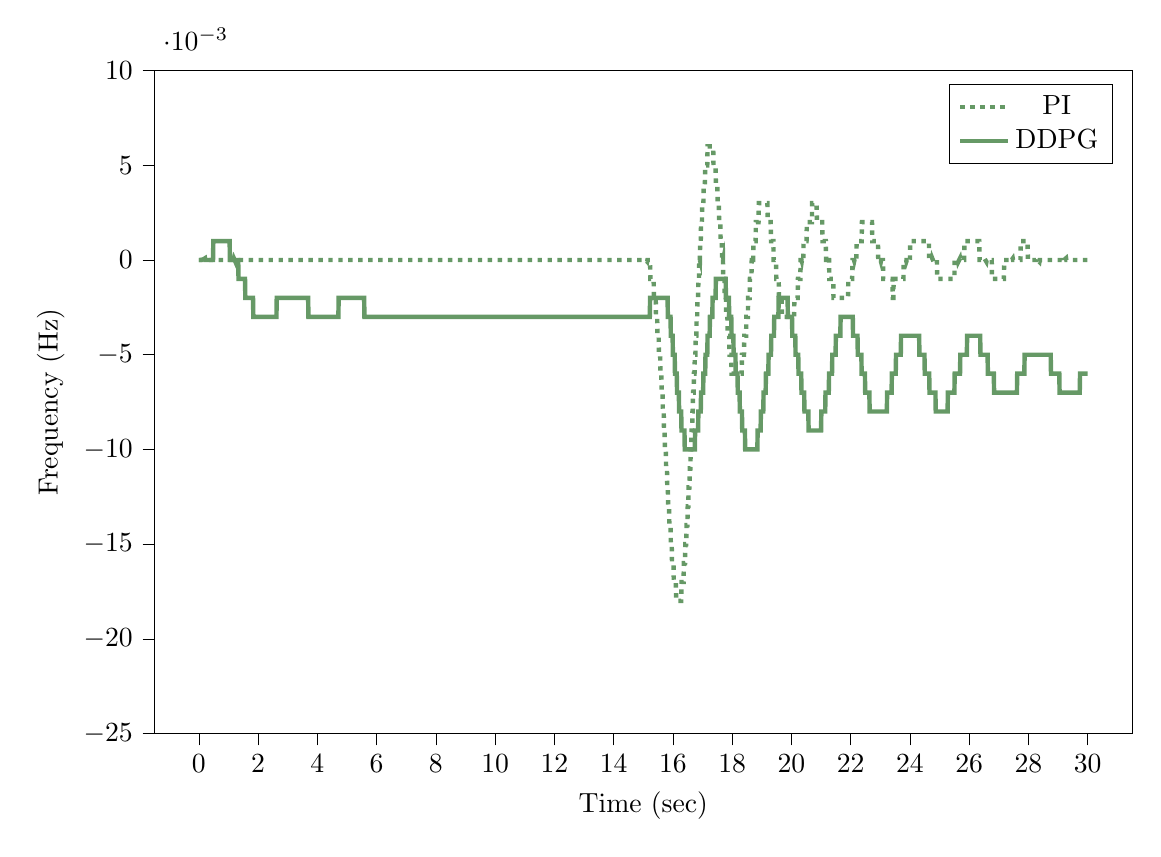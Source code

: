 % This file was created by tikzplotlib v0.9.1.
\begin{tikzpicture}

\definecolor{color0}{rgb}{0.122,0.467,0.706}
\definecolor{color1}{rgb}{1,0.498,0.055}

\begin{axis}[
compat=newest,
tick align=outside,
tick pos=left,
x grid style={white!69.02!black},
xmin=-1.5, xmax=31.5,
xtick style={color=black},
y grid style={white!69.02!black},
ymin=-0.025, ymax=0.01,
ytick style={color=black},
%yticklabel style={
%        /pgf/number format/.cd,
%        	fixed,
%        	fixed zerofill,
%         	precision=3,
%        /tikz/.cd
%},
scaled y ticks=true,
scaled y ticks=base 10:3,
width=14cm,
height=10cm,
xlabel=Time (sec),
ylabel=Frequency (Hz)
%y label style={at={(-0.2,0.5)}}
]

\addplot [ultra thick, green!20!gray, dotted]
table {%
0 0
0.01 0
0.02 0
0.03 0
0.04 0
0.05 0
0.06 0
0.07 0
0.08 0
0.09 0
0.1 0
0.11 0
0.12 0
0.13 0
0.14 0
0.15 0
0.16 0
0.17 0
0.18 0
0.19 0
0.2 0
0.21 0
0.22 0
0.23 0
0.24 0
0.25 0
0.26 0
0.27 0
0.28 0
0.29 0
0.3 0
0.31 0
0.32 0
0.33 0
0.34 0
0.35 0
0.36 0
0.37 0
0.38 0
0.39 0
0.4 0
0.41 0
0.42 0
0.43 0
0.44 0
0.45 0
0.46 0
0.47 0
0.48 0
0.49 0
0.5 0
0.51 0
0.52 0
0.53 0
0.54 0
0.55 0
0.56 0
0.57 0
0.58 0
0.59 0
0.6 0
0.61 0
0.62 0
0.63 0
0.64 0
0.65 0
0.66 0
0.67 0
0.68 0
0.69 0
0.7 0
0.71 0
0.72 0
0.73 0
0.74 0
0.75 0
0.76 0
0.77 0
0.78 0
0.79 0
0.8 0
0.81 0
0.82 0
0.83 0
0.84 0
0.85 0
0.86 0
0.87 0
0.88 0
0.89 0
0.9 0
0.91 0
0.92 0
0.93 0
0.94 0
0.95 0
0.96 0
0.97 0
0.98 0
0.99 0
1 0
1.01 0
1.02 0
1.03 0
1.04 0
1.05 0
1.06 0
1.07 0
1.08 0
1.09 0
1.1 0
1.11 0
1.12 0
1.13 0
1.14 0
1.15 0
1.16 0
1.17 0
1.18 0
1.19 0
1.2 0
1.21 0
1.22 0
1.23 0
1.24 0
1.25 0
1.26 0
1.27 0
1.28 0
1.29 0
1.3 0
1.31 0
1.32 0
1.33 0
1.34 0
1.35 0
1.36 0
1.37 0
1.38 0
1.39 0
1.4 0
1.41 0
1.42 0
1.43 0
1.44 0
1.45 0
1.46 0
1.47 0
1.48 0
1.49 0
1.5 0
1.51 0
1.52 0
1.53 0
1.54 0
1.55 0
1.56 0
1.57 0
1.58 0
1.59 0
1.6 0
1.61 0
1.62 0
1.63 0
1.64 0
1.65 0
1.66 0
1.67 0
1.68 0
1.69 0
1.7 0
1.71 0
1.72 0
1.73 0
1.74 0
1.75 0
1.76 0
1.77 0
1.78 0
1.79 0
1.8 0
1.81 0
1.82 0
1.83 0
1.84 0
1.85 0
1.86 0
1.87 0
1.88 0
1.89 0
1.9 0
1.91 0
1.92 0
1.93 0
1.94 0
1.95 0
1.96 0
1.97 0
1.98 0
1.99 0
2 0
2.01 0
2.02 0
2.03 0
2.04 0
2.05 0
2.06 0
2.07 0
2.08 0
2.09 0
2.1 0
2.11 0
2.12 0
2.13 0
2.14 0
2.15 0
2.16 0
2.17 0
2.18 0
2.19 0
2.2 0
2.21 0
2.22 0
2.23 0
2.24 0
2.25 0
2.26 0
2.27 0
2.28 0
2.29 0
2.3 0
2.31 0
2.32 0
2.33 0
2.34 0
2.35 0
2.36 0
2.37 0
2.38 0
2.39 0
2.4 0
2.41 0
2.42 0
2.43 0
2.44 0
2.45 0
2.46 0
2.47 0
2.48 0
2.49 0
2.5 0
2.51 0
2.52 0
2.53 0
2.54 0
2.55 0
2.56 0
2.57 0
2.58 0
2.59 0
2.6 0
2.61 0
2.62 0
2.63 0
2.64 0
2.65 0
2.66 0
2.67 0
2.68 0
2.69 0
2.7 0
2.71 0
2.72 0
2.73 0
2.74 0
2.75 0
2.76 0
2.77 0
2.78 0
2.79 0
2.8 0
2.81 0
2.82 0
2.83 0
2.84 0
2.85 0
2.86 0
2.87 0
2.88 0
2.89 0
2.9 0
2.91 0
2.92 0
2.93 0
2.94 0
2.95 0
2.96 0
2.97 0
2.98 0
2.99 0
3.0 0
3.01 0
3.02 0
3.03 0
3.04 0
3.05 0
3.06 0
3.07 0
3.08 0
3.09 0
3.1 0
3.11 0
3.12 0
3.13 0
3.14 0
3.15 0
3.16 0
3.17 0
3.18 0
3.19 0
3.2 0
3.21 0
3.22 0
3.23 0
3.24 0
3.25 0
3.26 0
3.27 0
3.28 0
3.29 0
3.3 0
3.31 0
3.32 0
3.33 0
3.34 0
3.35 0
3.36 0
3.37 0
3.38 0
3.39 0
3.4 0
3.41 0
3.42 0
3.43 0
3.44 0
3.45 0
3.46 0
3.47 0
3.48 0
3.49 0
3.5 0
3.51 0
3.52 0
3.53 0
3.54 0
3.55 0
3.56 0
3.57 0
3.58 0
3.59 0
3.6 0
3.61 0
3.62 0
3.63 0
3.64 0
3.65 0
3.66 0
3.67 0
3.68 0
3.69 0
3.7 0
3.71 0
3.72 0
3.73 0
3.74 0
3.75 0
3.76 0
3.77 0
3.78 0
3.79 0
3.8 0
3.81 0
3.82 0
3.83 0
3.84 0
3.85 0
3.86 0
3.87 0
3.88 0
3.89 0
3.9 0
3.91 0
3.92 0
3.93 0
3.94 0
3.95 0
3.96 0
3.97 0
3.98 0
3.99 0
4.0 0
4.01 0
4.02 0
4.03 0
4.04 0
4.05 0
4.06 0
4.07 0
4.08 0
4.09 0
4.1 0
4.11 0
4.12 0
4.13 0
4.14 0
4.15 0
4.16 0
4.17 0
4.18 0
4.19 0
4.2 0
4.21 0
4.22 0
4.23 0
4.24 0
4.25 0
4.26 0
4.27 0
4.28 0
4.29 0
4.3 0
4.31 0
4.32 0
4.33 0
4.34 0
4.35 0
4.36 0
4.37 0
4.38 0
4.39 0
4.4 0
4.41 0
4.42 0
4.43 0
4.44 0
4.45 0
4.46 0
4.47 0
4.48 0
4.49 0
4.5 0
4.51 0
4.52 0
4.53 0
4.54 0
4.55 0
4.56 0
4.57 0
4.58 0
4.59 0
4.6 0
4.61 0
4.62 0
4.63 0
4.64 0
4.65 0
4.66 0
4.67 0
4.68 0
4.69 0
4.7 0
4.71 0
4.72 0
4.73 0
4.74 0
4.75 0
4.76 0
4.77 0
4.78 0
4.79 0
4.8 0
4.81 0
4.82 0
4.83 0
4.84 0
4.85 0
4.86 0
4.87 0
4.88 0
4.89 0
4.9 0
4.91 0
4.92 0
4.93 0
4.94 0
4.95 0
4.96 0
4.97 0
4.98 0
4.99 0
5.0 0
5.01 0
5.02 0
5.03 0
5.04 0
5.05 0
5.06 0
5.07 0
5.08 0
5.09 0
5.1 0
5.11 0
5.12 0
5.13 0
5.14 0
5.15 0
5.16 0
5.17 0
5.18 0
5.19 0
5.2 0
5.21 0
5.22 0
5.23 0
5.24 0
5.25 0
5.26 0
5.27 0
5.28 0
5.29 0
5.3 0
5.31 0
5.32 0
5.33 0
5.34 0
5.35 0
5.36 0
5.37 0
5.38 0
5.39 0
5.4 0
5.41 0
5.42 0
5.43 0
5.44 0
5.45 0
5.46 0
5.47 0
5.48 0
5.49 0
5.5 0
5.51 0
5.52 0
5.53 0
5.54 0
5.55 0
5.56 0
5.57 0
5.58 0
5.59 0
5.6 0
5.61 0
5.62 0
5.63 0
5.64 0
5.65 0
5.66 0
5.67 0
5.68 0
5.69 0
5.7 0
5.71 0
5.72 0
5.73 0
5.74 0
5.75 0
5.76 0
5.77 0
5.78 0
5.79 0
5.8 0
5.81 0
5.82 0
5.83 0
5.84 0
5.85 0
5.86 0
5.87 0
5.88 0
5.89 0
5.9 0
5.91 0
5.92 0
5.93 0
5.94 0
5.95 0
5.96 0
5.97 0
5.98 0
5.99 0
6.0 0
6.01 0
6.02 0
6.03 0
6.04 0
6.05 0
6.06 0
6.07 0
6.08 0
6.09 0
6.1 0
6.11 0
6.12 0
6.13 0
6.14 0
6.15 0
6.16 0
6.17 0
6.18 0
6.19 0
6.2 0
6.21 0
6.22 0
6.23 0
6.24 0
6.25 0
6.26 0
6.27 0
6.28 0
6.29 0
6.3 0
6.31 0
6.32 0
6.33 0
6.34 0
6.35 0
6.36 0
6.37 0
6.38 0
6.39 0
6.4 0
6.41 0
6.42 0
6.43 0
6.44 0
6.45 0
6.46 0
6.47 0
6.48 0
6.49 0
6.5 0
6.51 0
6.52 0
6.53 0
6.54 0
6.55 0
6.56 0
6.57 0
6.58 0
6.59 0
6.6 0
6.61 0
6.62 0
6.63 0
6.64 0
6.65 0
6.66 0
6.67 0
6.68 0
6.69 0
6.7 0
6.71 0
6.72 0
6.73 0
6.74 0
6.75 0
6.76 0
6.77 0
6.78 0
6.79 0
6.8 0
6.81 0
6.82 0
6.83 0
6.84 0
6.85 0
6.86 0
6.87 0
6.88 0
6.89 0
6.9 0
6.91 0
6.92 0
6.93 0
6.94 0
6.95 0
6.96 0
6.97 0
6.98 0
6.99 0
7.0 0
7.01 0
7.02 0
7.03 0
7.04 0
7.05 0
7.06 0
7.07 0
7.08 0
7.09 0
7.1 0
7.11 0
7.12 0
7.13 0
7.14 0
7.15 0
7.16 0
7.17 0
7.18 0
7.19 0
7.2 0
7.21 0
7.22 0
7.23 0
7.24 0
7.25 0
7.26 0
7.27 0
7.28 0
7.29 0
7.3 0
7.31 0
7.32 0
7.33 0
7.34 0
7.35 0
7.36 0
7.37 0
7.38 0
7.39 0
7.4 0
7.41 0
7.42 0
7.43 0
7.44 0
7.45 0
7.46 0
7.47 0
7.48 0
7.49 0
7.5 0
7.51 0
7.52 0
7.53 0
7.54 0
7.55 0
7.56 0
7.57 0
7.58 0
7.59 0
7.6 0
7.61 0
7.62 0
7.63 0
7.64 0
7.65 0
7.66 0
7.67 0
7.68 0
7.69 0
7.7 0
7.71 0
7.72 0
7.73 0
7.74 0
7.75 0
7.76 0
7.77 0
7.78 0
7.79 0
7.8 0
7.81 0
7.82 0
7.83 0
7.84 0
7.85 0
7.86 0
7.87 0
7.88 0
7.89 0
7.9 0
7.91 0
7.92 0
7.93 0
7.94 0
7.95 0
7.96 0
7.97 0
7.98 0
7.99 0
8.0 0
8.01 0
8.02 0
8.03 0
8.04 0
8.05 0
8.06 0
8.07 0
8.08 0
8.09 0
8.1 0
8.11 0
8.12 0
8.13 0
8.14 0
8.15 0
8.16 0
8.17 0
8.18 0
8.19 0
8.2 0
8.21 0
8.22 0
8.23 0
8.24 0
8.25 0
8.26 0
8.27 0
8.28 0
8.29 0
8.3 0
8.31 0
8.32 0
8.33 0
8.34 0
8.35 0
8.36 0
8.37 0
8.38 0
8.39 0
8.4 0
8.41 0
8.42 0
8.43 0
8.44 0
8.45 0
8.46 0
8.47 0
8.48 0
8.49 0
8.5 0
8.51 0
8.52 0
8.53 0
8.54 0
8.55 0
8.56 0
8.57 0
8.58 0
8.59 0
8.6 0
8.61 0
8.62 0
8.63 0
8.64 0
8.65 0
8.66 0
8.67 0
8.68 0
8.69 0
8.7 0
8.71 0
8.72 0
8.73 0
8.74 0
8.75 0
8.76 0
8.77 0
8.78 0
8.79 0
8.8 0
8.81 0
8.82 0
8.83 0
8.84 0
8.85 0
8.86 0
8.87 0
8.88 0
8.89 0
8.9 0
8.91 0
8.92 0
8.93 0
8.94 0
8.95 0
8.96 0
8.97 0
8.98 0
8.99 0
9.0 0
9.01 0
9.02 0
9.03 0
9.04 0
9.05 0
9.06 0
9.07 0
9.08 0
9.09 0
9.1 0
9.11 0
9.12 0
9.13 0
9.14 0
9.15 0
9.16 0
9.17 0
9.18 0
9.19 0
9.2 0
9.21 0
9.22 0
9.23 0
9.24 0
9.25 0
9.26 0
9.27 0
9.28 0
9.29 0
9.3 0
9.31 0
9.32 0
9.33 0
9.34 0
9.35 0
9.36 0
9.37 0
9.38 0
9.39 0
9.4 0
9.41 0
9.42 0
9.43 0
9.44 0
9.45 0
9.46 0
9.47 0
9.48 0
9.49 0
9.5 0
9.51 0
9.52 0
9.53 0
9.54 0
9.55 0
9.56 0
9.57 0
9.58 0
9.59 0
9.6 0
9.61 0
9.62 0
9.63 0
9.64 0
9.65 0
9.66 0
9.67 0
9.68 0
9.69 0
9.7 0
9.71 0
9.72 0
9.73 0
9.74 0
9.75 0
9.76 0
9.77 0
9.78 0
9.79 0
9.8 0
9.81 0
9.82 0
9.83 0
9.84 0
9.85 0
9.86 0
9.87 0
9.88 0
9.89 0
9.9 0
9.91 0
9.92 0
9.93 0
9.94 0
9.95 0
9.96 0
9.97 0
9.98 0
9.99 0
10.0 0
10.01 0
10.02 0
10.03 0
10.04 0
10.05 0
10.06 0
10.07 0
10.08 0
10.09 0
10.1 0
10.11 0
10.12 0
10.13 0
10.14 0
10.15 0
10.16 0
10.17 0
10.18 0
10.19 0
10.2 0
10.21 0
10.22 0
10.23 0
10.24 0
10.25 0
10.26 0
10.27 0
10.28 0
10.29 0
10.3 0
10.31 0
10.32 0
10.33 0
10.34 0
10.35 0
10.36 0
10.37 0
10.38 0
10.39 0
10.4 0
10.41 0
10.42 0
10.43 0
10.44 0
10.45 0
10.46 0
10.47 0
10.48 0
10.49 0
10.5 0
10.51 0
10.52 0
10.53 0
10.54 0
10.55 0
10.56 0
10.57 0
10.58 0
10.59 0
10.6 0
10.61 0
10.62 0
10.63 0
10.64 0
10.65 0
10.66 0
10.67 0
10.68 0
10.69 0
10.7 0
10.71 0
10.72 0
10.73 0
10.74 0
10.75 0
10.76 0
10.77 0
10.78 0
10.79 0
10.8 0
10.81 0
10.82 0
10.83 0
10.84 0
10.85 0
10.86 0
10.87 0
10.88 0
10.89 0
10.9 0
10.91 0
10.92 0
10.93 0
10.94 0
10.95 0
10.96 0
10.97 0
10.98 0
10.99 0
11.0 0
11.01 0
11.02 0
11.03 0
11.04 0
11.05 0
11.06 0
11.07 0
11.08 0
11.09 0
11.1 0
11.11 0
11.12 0
11.13 0
11.14 0
11.15 0
11.16 0
11.17 0
11.18 0
11.19 0
11.2 0
11.21 0
11.22 0
11.23 0
11.24 0
11.25 0
11.26 0
11.27 0
11.28 0
11.29 0
11.3 0
11.31 0
11.32 0
11.33 0
11.34 0
11.35 0
11.36 0
11.37 0
11.38 0
11.39 0
11.4 0
11.41 0
11.42 0
11.43 0
11.44 0
11.45 0
11.46 0
11.47 0
11.48 0
11.49 0
11.5 0
11.51 0
11.52 0
11.53 0
11.54 0
11.55 0
11.56 0
11.57 0
11.58 0
11.59 0
11.6 0
11.61 0
11.62 0
11.63 0
11.64 0
11.65 0
11.66 0
11.67 0
11.68 0
11.69 0
11.7 0
11.71 0
11.72 0
11.73 0
11.74 0
11.75 0
11.76 0
11.77 0
11.78 0
11.79 0
11.8 0
11.81 0
11.82 0
11.83 0
11.84 0
11.85 0
11.86 0
11.87 0
11.88 0
11.89 0
11.9 0
11.91 0
11.92 0
11.93 0
11.94 0
11.95 0
11.96 0
11.97 0
11.98 0
11.99 0
12.0 0
12.01 0
12.02 0
12.03 0
12.04 0
12.05 0
12.06 0
12.07 0
12.08 0
12.09 0
12.1 0
12.11 0
12.12 0
12.13 0
12.14 0
12.15 0
12.16 0
12.17 0
12.18 0
12.19 0
12.2 0
12.21 0
12.22 0
12.23 0
12.24 0
12.25 0
12.26 0
12.27 0
12.28 0
12.29 0
12.3 0
12.31 0
12.32 0
12.33 0
12.34 0
12.35 0
12.36 0
12.37 0
12.38 0
12.39 0
12.4 0
12.41 0
12.42 0
12.43 0
12.44 0
12.45 0
12.46 0
12.47 0
12.48 0
12.49 0
12.5 0
12.51 0
12.52 0
12.53 0
12.54 0
12.55 0
12.56 0
12.57 0
12.58 0
12.59 0
12.6 0
12.61 0
12.62 0
12.63 0
12.64 0
12.65 0
12.66 0
12.67 0
12.68 0
12.69 0
12.7 0
12.71 0
12.72 0
12.73 0
12.74 0
12.75 0
12.76 0
12.77 0
12.78 0
12.79 0
12.8 0
12.81 0
12.82 0
12.83 0
12.84 0
12.85 0
12.86 0
12.87 0
12.88 0
12.89 0
12.9 0
12.91 0
12.92 0
12.93 0
12.94 0
12.95 0
12.96 0
12.97 0
12.98 0
12.99 0
13.0 0
13.01 0
13.02 0
13.03 0
13.04 0
13.05 0
13.06 0
13.07 0
13.08 0
13.09 0
13.1 0
13.11 0
13.12 0
13.13 0
13.14 0
13.15 0
13.16 0
13.17 0
13.18 0
13.19 0
13.2 0
13.21 0
13.22 0
13.23 0
13.24 0
13.25 0
13.26 0
13.27 0
13.28 0
13.29 0
13.3 0
13.31 0
13.32 0
13.33 0
13.34 0
13.35 0
13.36 0
13.37 0
13.38 0
13.39 0
13.4 0
13.41 0
13.42 0
13.43 0
13.44 0
13.45 0
13.46 0
13.47 0
13.48 0
13.49 0
13.5 0
13.51 0
13.52 0
13.53 0
13.54 0
13.55 0
13.56 0
13.57 0
13.58 0
13.59 0
13.6 0
13.61 0
13.62 0
13.63 0
13.64 0
13.65 0
13.66 0
13.67 0
13.68 0
13.69 0
13.7 0
13.71 0
13.72 0
13.73 0
13.74 0
13.75 0
13.76 0
13.77 0
13.78 0
13.79 0
13.8 0
13.81 0
13.82 0
13.83 0
13.84 0
13.85 0
13.86 0
13.87 0
13.88 0
13.89 0
13.9 0
13.91 0
13.92 0
13.93 0
13.94 0
13.95 0
13.96 0
13.97 0
13.98 0
13.99 0
14.0 0
14.01 0
14.02 0
14.03 0
14.04 0
14.05 0
14.06 0
14.07 0
14.08 0
14.09 0
14.1 0
14.11 0
14.12 0
14.13 0
14.14 0
14.15 0
14.16 0
14.17 0
14.18 0
14.19 0
14.2 0
14.21 0
14.22 0
14.23 0
14.24 0
14.25 0
14.26 0
14.27 0
14.28 0
14.29 0
14.3 0
14.31 0
14.32 0
14.33 0
14.34 0
14.35 0
14.36 0
14.37 0
14.38 0
14.39 0
14.4 0
14.41 0
14.42 0
14.43 0
14.44 0
14.45 0
14.46 0
14.47 0
14.48 0
14.49 0
14.5 0
14.51 0
14.52 0
14.53 0
14.54 0
14.55 0
14.56 0
14.57 0
14.58 0
14.59 0
14.6 0
14.61 0
14.62 0
14.63 0
14.64 0
14.65 0
14.66 0
14.67 0
14.68 0
14.69 0
14.7 0
14.71 0
14.72 0
14.73 0
14.74 0
14.75 0
14.76 0
14.77 0
14.78 0
14.79 0
14.8 0
14.81 0
14.82 0
14.83 0
14.84 0
14.85 0
14.86 0
14.87 0
14.88 0
14.89 0
14.9 0
14.91 0
14.92 0
14.93 0
14.94 0
14.95 0
14.96 0
14.97 0
14.98 0
14.99 0
15.0 0
15.01 -3.769e-08
15.02 -3.035e-07
15.03 -1.022e-06
15.04 -2.417e-06
15.05 -4.713e-06
15.06 -8.134e-06
15.07 -1.29e-05
15.08 -1.923e-05
15.09 -2.735e-05
15.1 -3.747e-05
15.11 -4.979e-05
15.12 -6.454e-05
15.13 -8.192e-05
15.14 -0.0
15.15 -0.0
15.16 -0.0
15.17 -0.0
15.18 -0.0
15.19 -0.0
15.2 -0.0
15.21 -0.0
15.22 -0.0
15.23 -0.0
15.24 -0.001
15.25 -0.001
15.26 -0.001
15.27 -0.001
15.28 -0.001
15.29 -0.001
15.3 -0.001
15.31 -0.001
15.32 -0.001
15.33 -0.001
15.34 -0.001
15.35 -0.001
15.36 -0.002
15.37 -0.002
15.38 -0.002
15.39 -0.002
15.4 -0.002
15.41 -0.002
15.42 -0.002
15.43 -0.003
15.44 -0.003
15.45 -0.003
15.46 -0.003
15.47 -0.003
15.48 -0.004
15.49 -0.004
15.5 -0.004
15.51 -0.004
15.52 -0.004
15.53 -0.005
15.54 -0.005
15.55 -0.005
15.56 -0.005
15.57 -0.005
15.58 -0.006
15.59 -0.006
15.6 -0.006
15.61 -0.006
15.62 -0.007
15.63 -0.007
15.64 -0.007
15.65 -0.007
15.66 -0.008
15.67 -0.008
15.68 -0.008
15.69 -0.008
15.7 -0.009
15.71 -0.009
15.72 -0.009
15.73 -0.01
15.74 -0.01
15.75 -0.01
15.76 -0.01
15.77 -0.011
15.78 -0.011
15.79 -0.011
15.8 -0.011
15.81 -0.012
15.82 -0.012
15.83 -0.012
15.84 -0.013
15.85 -0.013
15.86 -0.013
15.87 -0.013
15.88 -0.014
15.89 -0.014
15.9 -0.014
15.91 -0.014
15.92 -0.014
15.93 -0.015
15.94 -0.015
15.95 -0.015
15.96 -0.015
15.97 -0.016
15.98 -0.016
15.99 -0.016
16.0 -0.016
16.01 -0.016
16.02 -0.016
16.03 -0.017
16.04 -0.017
16.05 -0.017
16.06 -0.017
16.07 -0.017
16.08 -0.017
16.09 -0.017
16.1 -0.017
16.11 -0.018
16.12 -0.018
16.13 -0.018
16.14 -0.018
16.15 -0.018
16.16 -0.018
16.17 -0.018
16.18 -0.018
16.19 -0.018
16.2 -0.018
16.21 -0.018
16.22 -0.018
16.23 -0.018
16.24 -0.018
16.25 -0.018
16.26 -0.018
16.27 -0.018
16.28 -0.018
16.29 -0.017
16.3 -0.017
16.31 -0.017
16.32 -0.017
16.33 -0.017
16.34 -0.017
16.35 -0.017
16.36 -0.017
16.37 -0.016
16.38 -0.016
16.39 -0.016
16.4 -0.016
16.41 -0.016
16.42 -0.015
16.43 -0.015
16.44 -0.015
16.45 -0.015
16.46 -0.014
16.47 -0.014
16.48 -0.014
16.49 -0.014
16.5 -0.013
16.51 -0.013
16.52 -0.013
16.53 -0.012
16.54 -0.012
16.55 -0.012
16.56 -0.012
16.57 -0.011
16.58 -0.011
16.59 -0.011
16.6 -0.01
16.61 -0.01
16.62 -0.01
16.63 -0.009
16.64 -0.009
16.65 -0.009
16.66 -0.008
16.67 -0.008
16.68 -0.007
16.69 -0.007
16.7 -0.007
16.71 -0.006
16.72 -0.006
16.73 -0.006
16.74 -0.005
16.75 -0.005
16.76 -0.005
16.77 -0.004
16.78 -0.004
16.79 -0.004
16.8 -0.003
16.81 -0.003
16.82 -0.003
16.83 -0.002
16.84 -0.002
16.85 -0.002
16.86 -0.001
16.87 -0.001
16.88 -0.001
16.89 -0.0
16.9 5.663e-05
16.91 0.0
16.92 0.001
16.93 0.001
16.94 0.001
16.95 0.002
16.96 0.002
16.97 0.002
16.98 0.002
16.99 0.003
17.0 0.003
17.01 0.003
17.02 0.003
17.03 0.003
17.04 0.004
17.05 0.004
17.06 0.004
17.07 0.004
17.08 0.004
17.09 0.005
17.1 0.005
17.11 0.005
17.12 0.005
17.13 0.005
17.14 0.005
17.15 0.005
17.16 0.005
17.17 0.006
17.18 0.006
17.19 0.006
17.2 0.006
17.21 0.006
17.22 0.006
17.23 0.006
17.24 0.006
17.25 0.006
17.26 0.006
17.27 0.006
17.28 0.006
17.29 0.006
17.3 0.006
17.31 0.006
17.32 0.006
17.33 0.006
17.34 0.006
17.35 0.006
17.36 0.006
17.37 0.005
17.38 0.005
17.39 0.005
17.4 0.005
17.41 0.005
17.42 0.005
17.43 0.005
17.44 0.005
17.45 0.004
17.46 0.004
17.47 0.004
17.48 0.004
17.49 0.004
17.5 0.004
17.51 0.003
17.52 0.003
17.53 0.003
17.54 0.003
17.55 0.003
17.56 0.002
17.57 0.002
17.58 0.002
17.59 0.002
17.6 0.002
17.61 0.001
17.62 0.001
17.63 0.001
17.64 0.001
17.65 0.001
17.66 0.0
17.67 0.0
17.68 -7.181e-05
17.69 -0.0
17.7 -0.001
17.71 -0.001
17.72 -0.001
17.73 -0.001
17.74 -0.001
17.75 -0.002
17.76 -0.002
17.77 -0.002
17.78 -0.002
17.79 -0.002
17.8 -0.003
17.81 -0.003
17.82 -0.003
17.83 -0.003
17.84 -0.003
17.85 -0.004
17.86 -0.004
17.87 -0.004
17.88 -0.004
17.89 -0.004
17.9 -0.004
17.91 -0.005
17.92 -0.005
17.93 -0.005
17.94 -0.005
17.95 -0.005
17.96 -0.005
17.97 -0.005
17.98 -0.006
17.99 -0.006
18 -0.006
18.01 -0.006
18.02 -0.006
18.03 -0.006
18.04 -0.006
18.05 -0.006
18.06 -0.006
18.07 -0.006
18.08 -0.006
18.09 -0.006
18.1 -0.006
18.11 -0.006
18.12 -0.006
18.13 -0.006
18.14 -0.006
18.15 -0.006
18.16 -0.006
18.17 -0.006
18.18 -0.006
18.19 -0.006
18.2 -0.006
18.21 -0.006
18.22 -0.006
18.23 -0.006
18.24 -0.006
18.25 -0.006
18.26 -0.006
18.27 -0.006
18.28 -0.006
18.29 -0.006
18.3 -0.006
18.31 -0.006
18.32 -0.006
18.33 -0.005
18.34 -0.005
18.35 -0.005
18.36 -0.005
18.37 -0.005
18.38 -0.005
18.39 -0.005
18.4 -0.005
18.41 -0.004
18.42 -0.004
18.43 -0.004
18.44 -0.004
18.45 -0.004
18.46 -0.004
18.47 -0.004
18.48 -0.003
18.49 -0.003
18.5 -0.003
18.51 -0.003
18.52 -0.003
18.53 -0.003
18.54 -0.002
18.55 -0.002
18.56 -0.002
18.57 -0.002
18.58 -0.002
18.59 -0.002
18.6 -0.001
18.61 -0.001
18.62 -0.001
18.63 -0.001
18.64 -0.001
18.65 -0.001
18.66 -0.0
18.67 -0.0
18.68 -9.871e-05
18.69 5.541e-05
18.7 0.0
18.71 0.0
18.72 0.001
18.73 0.001
18.74 0.001
18.75 0.001
18.76 0.001
18.77 0.001
18.78 0.001
18.79 0.001
18.8 0.002
18.81 0.002
18.82 0.002
18.83 0.002
18.84 0.002
18.85 0.002
18.86 0.002
18.87 0.002
18.88 0.002
18.89 0.002
18.9 0.003
18.91 0.003
18.92 0.003
18.93 0.003
18.94 0.003
18.95 0.003
18.96 0.003
18.97 0.003
18.98 0.003
18.99 0.003
19.0 0.003
19.01 0.003
19.02 0.003
19.03 0.003
19.04 0.003
19.05 0.003
19.06 0.003
19.07 0.003
19.08 0.003
19.09 0.003
19.1 0.003
19.11 0.003
19.12 0.003
19.13 0.003
19.14 0.003
19.15 0.003
19.16 0.003
19.17 0.003
19.18 0.003
19.19 0.003
19.2 0.002
19.21 0.002
19.22 0.002
19.23 0.002
19.24 0.002
19.25 0.002
19.26 0.002
19.27 0.002
19.28 0.002
19.29 0.002
19.3 0.002
19.31 0.001
19.32 0.001
19.33 0.001
19.34 0.001
19.35 0.001
19.36 0.001
19.37 0.001
19.38 0.001
19.39 0.001
19.4 0.0
19.41 0.0
19.42 0.0
19.43 0.0
19.44 8.296e-06
19.45 -0.0
19.46 -0.0
19.47 -0.0
19.48 -0.0
19.49 -0.001
19.5 -0.001
19.51 -0.001
19.52 -0.001
19.53 -0.001
19.54 -0.001
19.55 -0.001
19.56 -0.001
19.57 -0.001
19.58 -0.002
19.59 -0.002
19.6 -0.002
19.61 -0.002
19.62 -0.002
19.63 -0.002
19.64 -0.002
19.65 -0.002
19.66 -0.002
19.67 -0.002
19.68 -0.003
19.69 -0.003
19.7 -0.003
19.71 -0.003
19.72 -0.003
19.73 -0.003
19.74 -0.003
19.75 -0.003
19.76 -0.003
19.77 -0.003
19.78 -0.003
19.79 -0.003
19.8 -0.003
19.81 -0.003
19.82 -0.003
19.83 -0.003
19.84 -0.003
19.85 -0.003
19.86 -0.003
19.87 -0.003
19.88 -0.003
19.89 -0.003
19.9 -0.003
19.91 -0.003
19.92 -0.003
19.93 -0.003
19.94 -0.003
19.95 -0.003
19.96 -0.003
19.97 -0.003
19.98 -0.003
19.99 -0.003
20.0 -0.003
20.01 -0.003
20.02 -0.003
20.03 -0.003
20.04 -0.003
20.05 -0.003
20.06 -0.003
20.07 -0.003
20.08 -0.003
20.09 -0.003
20.1 -0.002
20.11 -0.002
20.12 -0.002
20.13 -0.002
20.14 -0.002
20.15 -0.002
20.16 -0.002
20.17 -0.002
20.18 -0.002
20.19 -0.002
20.2 -0.002
20.21 -0.002
20.22 -0.001
20.23 -0.001
20.24 -0.001
20.25 -0.001
20.26 -0.001
20.27 -0.001
20.28 -0.001
20.29 -0.001
20.3 -0.001
20.31 -0.0
20.32 -0.0
20.33 -0.0
20.34 -0.0
20.35 -5.32e-05
20.36 5.146e-05
20.37 0.0
20.38 0.0
20.39 0.0
20.4 0.0
20.41 0.001
20.42 0.001
20.43 0.001
20.44 0.001
20.45 0.001
20.46 0.001
20.47 0.001
20.48 0.001
20.49 0.001
20.5 0.001
20.51 0.001
20.52 0.002
20.53 0.002
20.54 0.002
20.55 0.002
20.56 0.002
20.57 0.002
20.58 0.002
20.59 0.002
20.6 0.002
20.61 0.002
20.62 0.002
20.63 0.002
20.64 0.002
20.65 0.002
20.66 0.002
20.67 0.002
20.68 0.002
20.69 0.002
20.7 0.003
20.71 0.003
20.72 0.003
20.73 0.003
20.74 0.003
20.75 0.003
20.76 0.003
20.77 0.003
20.78 0.003
20.79 0.003
20.8 0.003
20.81 0.003
20.82 0.003
20.83 0.003
20.84 0.003
20.85 0.003
20.86 0.002
20.87 0.002
20.88 0.002
20.89 0.002
20.9 0.002
20.91 0.002
20.92 0.002
20.93 0.002
20.94 0.002
20.95 0.002
20.96 0.002
20.97 0.002
20.98 0.002
20.99 0.002
21.0 0.002
21.01 0.002
21.02 0.002
21.03 0.002
21.04 0.002
21.05 0.001
21.06 0.001
21.07 0.001
21.08 0.001
21.09 0.001
21.1 0.001
21.11 0.001
21.12 0.001
21.13 0.001
21.14 0.001
21.15 0.001
21.16 0.001
21.17 0.0
21.18 0.0
21.19 0.0
21.2 0.0
21.21 9.389e-05
21.22 6.079e-06
21.23 -8.148e-05
21.24 -0.0
21.25 -0.0
21.26 -0.0
21.27 -0.0
21.28 -0.001
21.29 -0.001
21.3 -0.001
21.31 -0.001
21.32 -0.001
21.33 -0.001
21.34 -0.001
21.35 -0.001
21.36 -0.001
21.37 -0.001
21.38 -0.001
21.39 -0.001
21.4 -0.001
21.41 -0.001
21.42 -0.002
21.43 -0.002
21.44 -0.002
21.45 -0.002
21.46 -0.002
21.47 -0.002
21.48 -0.002
21.49 -0.002
21.5 -0.002
21.51 -0.002
21.52 -0.002
21.53 -0.002
21.54 -0.002
21.55 -0.002
21.56 -0.002
21.57 -0.002
21.58 -0.002
21.59 -0.002
21.6 -0.002
21.61 -0.002
21.62 -0.002
21.63 -0.002
21.64 -0.002
21.65 -0.002
21.66 -0.002
21.67 -0.002
21.68 -0.002
21.69 -0.002
21.7 -0.002
21.71 -0.002
21.72 -0.002
21.73 -0.002
21.74 -0.002
21.75 -0.002
21.76 -0.002
21.77 -0.002
21.78 -0.002
21.79 -0.002
21.8 -0.002
21.81 -0.002
21.82 -0.002
21.83 -0.002
21.84 -0.002
21.85 -0.002
21.86 -0.002
21.87 -0.002
21.88 -0.002
21.89 -0.002
21.9 -0.002
21.91 -0.002
21.92 -0.001
21.93 -0.001
21.94 -0.001
21.95 -0.001
21.96 -0.001
21.97 -0.001
21.98 -0.001
21.99 -0.001
22.0 -0.001
22.01 -0.001
22.02 -0.001
22.03 -0.001
22.04 -0.001
22.05 -0.001
22.06 -0.0
22.07 -0.0
22.08 -0.0
22.09 -0.0
22.1 -0.0
22.11 -0.0
22.12 -4.991e-05
22.13 2.285e-05
22.14 9.521e-05
22.15 0.0
22.16 0.0
22.17 0.0
22.18 0.0
22.19 0.0
22.2 0.001
22.21 0.001
22.22 0.001
22.23 0.001
22.24 0.001
22.25 0.001
22.26 0.001
22.27 0.001
22.28 0.001
22.29 0.001
22.3 0.001
22.31 0.001
22.32 0.001
22.33 0.001
22.34 0.001
22.35 0.001
22.36 0.001
22.37 0.001
22.38 0.002
22.39 0.002
22.4 0.002
22.41 0.002
22.42 0.002
22.43 0.002
22.44 0.002
22.45 0.002
22.46 0.002
22.47 0.002
22.48 0.002
22.49 0.002
22.5 0.002
22.51 0.002
22.52 0.002
22.53 0.002
22.54 0.002
22.55 0.002
22.56 0.002
22.57 0.002
22.58 0.002
22.59 0.002
22.6 0.002
22.61 0.002
22.62 0.002
22.63 0.002
22.64 0.002
22.65 0.002
22.66 0.002
22.67 0.002
22.68 0.002
22.69 0.002
22.7 0.002
22.71 0.002
22.72 0.002
22.73 0.001
22.74 0.001
22.75 0.001
22.76 0.001
22.77 0.001
22.78 0.001
22.79 0.001
22.8 0.001
22.81 0.001
22.82 0.001
22.83 0.001
22.84 0.001
22.85 0.001
22.86 0.001
22.87 0.001
22.88 0.001
22.89 0.001
22.9 0.001
22.91 0.001
22.92 0.001
22.93 0.0
22.94 0.0
22.95 0.0
22.96 0.0
22.97 0.0
22.98 0.0
22.99 0.0
23.0 4.517e-05
23.01 -1.366e-05
23.02 -7.222e-05
23.03 -0.0
23.04 -0.0
23.05 -0.0
23.06 -0.0
23.07 -0.0
23.08 -0.0
23.09 -0.0
23.1 -0.001
23.11 -0.001
23.12 -0.001
23.13 -0.001
23.14 -0.001
23.15 -0.001
23.16 -0.001
23.17 -0.001
23.18 -0.001
23.19 -0.001
23.2 -0.001
23.21 -0.001
23.22 -0.001
23.23 -0.001
23.24 -0.001
23.25 -0.001
23.26 -0.001
23.27 -0.001
23.28 -0.001
23.29 -0.001
23.3 -0.001
23.31 -0.001
23.32 -0.001
23.33 -0.001
23.34 -0.001
23.35 -0.001
23.36 -0.001
23.37 -0.001
23.38 -0.001
23.39 -0.001
23.4 -0.001
23.41 -0.001
23.42 -0.002
23.43 -0.002
23.44 -0.002
23.45 -0.001
23.46 -0.001
23.47 -0.001
23.48 -0.001
23.49 -0.001
23.5 -0.001
23.51 -0.001
23.52 -0.001
23.53 -0.001
23.54 -0.001
23.55 -0.001
23.56 -0.001
23.57 -0.001
23.58 -0.001
23.59 -0.001
23.6 -0.001
23.61 -0.001
23.62 -0.001
23.63 -0.001
23.64 -0.001
23.65 -0.001
23.66 -0.001
23.67 -0.001
23.68 -0.001
23.69 -0.001
23.7 -0.001
23.71 -0.001
23.72 -0.001
23.73 -0.001
23.74 -0.001
23.75 -0.001
23.76 -0.001
23.77 -0.001
23.78 -0.001
23.79 -0.0
23.8 -0.0
23.81 -0.0
23.82 -0.0
23.83 -0.0
23.84 -0.0
23.85 -0.0
23.86 -0.0
23.87 -0.0
23.88 -6.815e-05
23.89 -2.013e-05
23.9 2.768e-05
23.91 7.524e-05
23.92 0.0
23.93 0.0
23.94 0.0
23.95 0.0
23.96 0.0
23.97 0.0
23.98 0.0
23.99 0.0
24.0 0.0
24.01 0.001
24.02 0.001
24.03 0.001
24.04 0.001
24.05 0.001
24.06 0.001
24.07 0.001
24.08 0.001
24.09 0.001
24.1 0.001
24.11 0.001
24.12 0.001
24.13 0.001
24.14 0.001
24.15 0.001
24.16 0.001
24.17 0.001
24.18 0.001
24.19 0.001
24.2 0.001
24.21 0.001
24.22 0.001
24.23 0.001
24.24 0.001
24.25 0.001
24.26 0.001
24.27 0.001
24.28 0.001
24.29 0.001
24.3 0.001
24.31 0.001
24.32 0.001
24.33 0.001
24.34 0.001
24.35 0.001
24.36 0.001
24.37 0.001
24.38 0.001
24.39 0.001
24.4 0.001
24.41 0.001
24.42 0.001
24.43 0.001
24.44 0.001
24.45 0.001
24.46 0.001
24.47 0.001
24.48 0.001
24.49 0.001
24.5 0.001
24.51 0.001
24.52 0.001
24.53 0.001
24.54 0.001
24.55 0.001
24.56 0.001
24.57 0.001
24.58 0.001
24.59 0.001
24.6 0.001
24.61 0.001
24.62 0.001
24.63 0.001
24.64 0.001
24.65 0.0
24.66 0.0
24.67 0.0
24.68 0.0
24.69 0.0
24.7 0.0
24.71 0.0
24.72 0.0
24.73 0.0
24.74 0.0
24.75 9.871e-05
24.76 5.941e-05
24.77 2.02e-05
24.78 -1.886e-05
24.79 -5.773e-05
24.8 -9.635e-05
24.81 -0.0
24.82 -0.0
24.83 -0.0
24.84 -0.0
24.85 -0.0
24.86 -0.0
24.87 -0.0
24.88 -0.0
24.89 -0.0
24.9 -0.0
24.91 -0.0
24.92 -0.001
24.93 -0.001
24.94 -0.001
24.95 -0.001
24.96 -0.001
24.97 -0.001
24.98 -0.001
24.99 -0.001
25.0 -0.001
25.01 -0.001
25.02 -0.001
25.03 -0.001
25.04 -0.001
25.05 -0.001
25.06 -0.001
25.07 -0.001
25.08 -0.001
25.09 -0.001
25.1 -0.001
25.11 -0.001
25.12 -0.001
25.13 -0.001
25.14 -0.001
25.15 -0.001
25.16 -0.001
25.17 -0.001
25.18 -0.001
25.19 -0.001
25.2 -0.001
25.21 -0.001
25.22 -0.001
25.23 -0.001
25.24 -0.001
25.25 -0.001
25.26 -0.001
25.27 -0.001
25.28 -0.001
25.29 -0.001
25.3 -0.001
25.31 -0.001
25.32 -0.001
25.33 -0.001
25.34 -0.001
25.35 -0.001
25.36 -0.001
25.37 -0.001
25.38 -0.001
25.39 -0.001
25.4 -0.001
25.41 -0.001
25.42 -0.001
25.43 -0.001
25.44 -0.001
25.45 -0.001
25.46 -0.001
25.47 -0.001
25.48 -0.001
25.49 -0.001
25.5 -0.001
25.51 -0.0
25.52 -0.0
25.53 -0.0
25.54 -0.0
25.55 -0.0
25.56 -0.0
25.57 -0.0
25.58 -0.0
25.59 -0.0
25.6 -0.0
25.61 -0.0
25.62 -0.0
25.63 -9.715e-05
25.64 -6.49e-05
25.65 -3.272e-05
25.66 -6.448e-07
25.67 3.129e-05
25.68 6.303e-05
25.69 9.456e-05
25.7 0.0
25.71 0.0
25.72 0.0
25.73 0.0
25.74 0.0
25.75 0.0
25.76 0.0
25.77 0.0
25.78 0.0
25.79 0.0
25.8 0.0
25.81 0.0
25.82 0.0
25.83 0.0
25.84 0.001
25.85 0.001
25.86 0.001
25.87 0.001
25.88 0.001
25.89 0.001
25.9 0.001
25.91 0.001
25.92 0.001
25.93 0.001
25.94 0.001
25.95 0.001
25.96 0.001
25.97 0.001
25.98 0.001
25.99 0.001
26.0 0.001
26.01 0.001
26.02 0.001
26.03 0.001
26.04 0.001
26.05 0.001
26.06 0.001
26.07 0.001
26.08 0.001
26.09 0.001
26.1 0.001
26.11 0.001
26.12 0.001
26.13 0.001
26.14 0.001
26.15 0.001
26.16 0.001
26.17 0.001
26.18 0.001
26.19 0.001
26.2 0.001
26.21 0.001
26.22 0.001
26.23 0.001
26.24 0.001
26.25 0.001
26.26 0.001
26.27 0.001
26.28 0.001
26.29 0.001
26.3 0.001
26.31 0.001
26.32 0.001
26.33 0.001
26.34 0.001
26.35 0.0
26.36 0.0
26.37 0.0
26.38 0.0
26.39 0.0
26.4 0.0
26.41 0.0
26.42 0.0
26.43 0.0
26.44 0.0
26.45 0.0
26.46 0.0
26.47 0.0
26.48 0.0
26.49 0.0
26.5 0.0
26.51 9.096e-05
26.52 6.458e-05
26.53 3.823e-05
26.54 1.195e-05
26.55 -1.423e-05
26.56 -4.027e-05
26.57 -6.614e-05
26.58 -9.181e-05
26.59 -0.0
26.6 -0.0
26.61 -0.0
26.62 -0.0
26.63 -0.0
26.64 -0.0
26.65 -0.0
26.66 -0.0
26.67 -0.0
26.68 -0.0
26.69 -0.0
26.7 -0.0
26.71 -0.0
26.72 -0.0
26.73 -0.0
26.74 -0.0
26.75 -0.0
26.76 -0.0
26.77 -0.001
26.78 -0.001
26.79 -0.001
26.8 -0.001
26.81 -0.001
26.82 -0.001
26.83 -0.001
26.84 -0.001
26.85 -0.001
26.86 -0.001
26.87 -0.001
26.88 -0.001
26.89 -0.001
26.9 -0.001
26.91 -0.001
26.92 -0.001
26.93 -0.001
26.94 -0.001
26.95 -0.001
26.96 -0.001
26.97 -0.001
26.98 -0.001
26.99 -0.001
27.0 -0.001
27.01 -0.001
27.02 -0.001
27.03 -0.001
27.04 -0.001
27.05 -0.001
27.06 -0.001
27.07 -0.001
27.08 -0.001
27.09 -0.001
27.1 -0.001
27.11 -0.001
27.12 -0.001
27.13 -0.001
27.14 -0.001
27.15 -0.001
27.16 -0.001
27.17 -0.001
27.18 -0.0
27.19 -0.0
27.2 -0.0
27.21 -0.0
27.22 -0.0
27.23 -0.0
27.24 -0.0
27.25 -0.0
27.26 -0.0
27.27 -0.0
27.28 -0.0
27.29 -0.0
27.3 -0.0
27.31 -0.0
27.32 -0.0
27.33 -0.0
27.34 -0.0
27.35 -0.0
27.36 -0.0
27.37 -0.0
27.38 -0.0
27.39 -8.543e-05
27.4 -6.386e-05
27.41 -4.231e-05
27.42 -2.081e-05
27.43 6.242e-07
27.44 2.196e-05
27.45 4.317e-05
27.46 6.422e-05
27.47 8.51e-05
27.48 0.0
27.49 0.0
27.5 0.0
27.51 0.0
27.52 0.0
27.53 0.0
27.54 0.0
27.55 0.0
27.56 0.0
27.57 0.0
27.58 0.0
27.59 0.0
27.6 0.0
27.61 0.0
27.62 0.0
27.63 0.0
27.64 0.0
27.65 0.0
27.66 0.0
27.67 0.0
27.68 0.0
27.69 0.0
27.7 0.0
27.71 0.0
27.72 0.0
27.73 0.0
27.74 0.001
27.75 0.001
27.76 0.001
27.77 0.001
27.78 0.001
27.79 0.001
27.8 0.001
27.81 0.001
27.82 0.001
27.83 0.001
27.84 0.001
27.85 0.001
27.86 0.001
27.87 0.001
27.88 0.001
27.89 0.001
27.9 0.001
27.91 0.001
27.92 0.001
27.93 0.001
27.94 0.001
27.95 0.001
27.96 0.001
27.97 0.001
27.98 0.0
27.99 0.0
28.0 0.0
28.01 0.0
28.02 0.0
28.03 0.0
28.04 0.0
28.05 0.0
28.06 0.0
28.07 0.0
28.08 0.0
28.09 0.0
28.1 0.0
28.11 0.0
28.12 0.0
28.13 0.0
28.14 0.0
28.15 0.0
28.16 0.0
28.17 0.0
28.18 0.0
28.19 0.0
28.2 0.0
28.21 0.0
28.22 0.0
28.23 0.0
28.24 0.0
28.25 0.0
28.26 9.516e-05
28.27 7.758e-05
28.28 5.998e-05
28.29 4.239e-05
28.3 2.482e-05
28.31 7.304e-06
28.32 -1.014e-05
28.33 -2.75e-05
28.34 -4.474e-05
28.35 -6.184e-05
28.36 -7.879e-05
28.37 -9.557e-05
28.38 -0.0
28.39 -0.0
28.4 -0.0
28.41 -0.0
28.42 -0.0
28.43 -0.0
28.44 -0.0
28.45 -0.0
28.46 -0.0
28.47 -0.0
28.48 -0.0
28.49 -0.0
28.5 -0.0
28.51 -0.0
28.52 -0.0
28.53 -0.0
28.54 -0.0
28.55 -0.0
28.56 -0.0
28.57 -0.0
28.58 -0.0
28.59 -0.0
28.6 -0.0
28.61 -0.0
28.62 -0.0
28.63 -0.0
28.64 -0.0
28.65 -0.0
28.66 -0.0
28.67 -0.0
28.68 -0.0
28.69 -0.0
28.7 -0.0
28.71 -0.0
28.72 -0.0
28.73 -0.0
28.74 -0.0
28.75 -0.0
28.76 -0.0
28.77 -0.0
28.78 -0.0
28.79 -0.0
28.8 -0.0
28.81 -0.0
28.82 -0.0
28.83 -0.0
28.84 -0.0
28.85 -0.0
28.86 -0.0
28.87 -0.0
28.88 -0.0
28.89 -0.0
28.9 -0.0
28.91 -0.0
28.92 -0.0
28.93 -0.0
28.94 -0.0
28.95 -0.0
28.96 -0.0
28.97 -0.0
28.98 -0.0
28.99 -0.0
29.0 -0.0
29.01 -0.0
29.02 -0.0
29.03 -0.0
29.04 -0.0
29.05 -0.0
29.06 -0.0
29.07 -0.0
29.08 -0.0
29.09 -0.0
29.1 -0.0
29.11 -0.0
29.12 -0.0
29.13 -9.851e-05
29.14 -8.422e-05
29.15 -6.989e-05
29.16 -5.554e-05
29.17 -4.118e-05
29.18 -2.684e-05
29.19 -1.253e-05
29.2 1.734e-06
29.21 1.593e-05
29.22 3.004e-05
29.23 4.404e-05
29.24 5.793e-05
29.25 7.168e-05
29.26 8.527e-05
29.27 9.87e-05
29.28 0.0
29.29 0.0
29.3 0.0
29.31 0.0
29.32 0.0
29.33 0.0
29.34 0.0
29.35 0.0
29.36 0.0
29.37 0.0
29.38 0.0
29.39 0.0
29.4 0.0
29.41 0.0
29.42 0.0
29.43 0.0
29.44 0.0
29.45 0.0
29.46 0.0
29.47 0.0
29.48 0.0
29.49 0.0
29.5 0.0
29.51 0.0
29.52 0.0
29.53 0.0
29.54 0.0
29.55 0.0
29.56 0.0
29.57 0.0
29.58 0.0
29.59 0.0
29.6 0.0
29.61 0.0
29.62 0.0
29.63 0.0
29.64 0.0
29.65 0.0
29.66 0.0
29.67 0.0
29.68 0.0
29.69 0.0
29.7 0.0
29.71 0.0
29.72 0.0
29.73 0.0
29.74 0.0
29.75 0.0
29.76 0.0
29.77 0.0
29.78 0.0
29.79 0.0
29.8 0.0
29.81 0.0
29.82 0.0
29.83 0.0
29.84 0.0
29.85 0.0
29.86 0.0
29.87 0.0
29.88 0.0
29.89 0.0
29.9 0.0
29.91 0.0
29.92 0.0
29.93 0.0
29.94 0.0
29.95 0.0
29.96 0.0
29.97 0.0
29.98 0.0
29.99 0.0
30.0 9.713e-05
};
\addlegendentry{PI};
\addplot [ultra thick, green!20!gray]
table {%
0 0
0.01 2.157e-08
0.02 1.588e-07
0.03 5.11e-07
0.04 1.162e-06
0.05 2.181e-06
0.06 3.625e-06
0.07 5.543e-06
0.08 7.971e-06
0.09 1.094e-05
0.1 1.447e-05
0.11 1.858e-05
0.12 2.328e-05
0.13 2.858e-05
0.14 3.448e-05
0.15 4.098e-05
0.16 4.808e-05
0.17 5.576e-05
0.18 6.402e-05
0.19 7.285e-05
0.2 8.224e-05
0.21 9.217e-05
0.22 0.0
0.23 0.0
0.24 0.0
0.25 0.0
0.26 0.0
0.27 0.0
0.28 0.0
0.29 0.0
0.3 0.0
0.31 0.0
0.32 0.0
0.33 0.0
0.34 0.0
0.35 0.0
0.36 0.0
0.37 0.0
0.38 0.0
0.39 0.0
0.4 0.0
0.41 0.0
0.42 0.0
0.43 0.0
0.44 0.0
0.45 0.0
0.46 0.0
0.47 0.0
0.48 0.0
0.49 0.001
0.5 0.001
0.51 0.001
0.52 0.001
0.53 0.001
0.54 0.001
0.55 0.001
0.56 0.001
0.57 0.001
0.58 0.001
0.59 0.001
0.6 0.001
0.61 0.001
0.62 0.001
0.63 0.001
0.64 0.001
0.65 0.001
0.66 0.001
0.67 0.001
0.68 0.001
0.69 0.001
0.7 0.001
0.71 0.001
0.72 0.001
0.73 0.001
0.74 0.001
0.75 0.001
0.76 0.001
0.77 0.001
0.78 0.001
0.79 0.001
0.8 0.001
0.81 0.001
0.82 0.001
0.83 0.001
0.84 0.001
0.85 0.001
0.86 0.001
0.87 0.001
0.88 0.001
0.89 0.001
0.9 0.001
0.91 0.001
0.92 0.001
0.93 0.001
0.94 0.001
0.95 0.001
0.96 0.001
0.97 0.001
0.98 0.001
0.99 0.001
1 0.001
1.01 0.001
1.02 0.001
1.03 0.001
1.04 0.001
1.05 0.0
1.06 0.0
1.07 0.0
1.08 0.0
1.09 0.0
1.1 0.0
1.11 0.0
1.12 0.0
1.13 0.0
1.14 0.0
1.15 0.0
1.16 0.0
1.17 0.0
1.18 0.0
1.19 6.951e-05
1.2 3.463e-05
1.21 -9.089e-07
1.22 -3.708e-05
1.23 -7.386e-05
1.24 -0.0
1.25 -0.0
1.26 -0.0
1.27 -0.0
1.28 -0.0
1.29 -0.0
1.3 -0.0
1.31 -0.0
1.32 -0.0
1.33 -0.0
1.34 -0.001
1.35 -0.001
1.36 -0.001
1.37 -0.001
1.38 -0.001
1.39 -0.001
1.4 -0.001
1.41 -0.001
1.42 -0.001
1.43 -0.001
1.44 -0.001
1.45 -0.001
1.46 -0.001
1.47 -0.001
1.48 -0.001
1.49 -0.001
1.5 -0.001
1.51 -0.001
1.52 -0.001
1.53 -0.001
1.54 -0.001
1.55 -0.001
1.56 -0.001
1.57 -0.002
1.58 -0.002
1.59 -0.002
1.6 -0.002
1.61 -0.002
1.62 -0.002
1.63 -0.002
1.64 -0.002
1.65 -0.002
1.66 -0.002
1.67 -0.002
1.68 -0.002
1.69 -0.002
1.7 -0.002
1.71 -0.002
1.72 -0.002
1.73 -0.002
1.74 -0.002
1.75 -0.002
1.76 -0.002
1.77 -0.002
1.78 -0.002
1.79 -0.002
1.8 -0.002
1.81 -0.002
1.82 -0.002
1.83 -0.002
1.84 -0.003
1.85 -0.003
1.86 -0.003
1.87 -0.003
1.88 -0.003
1.89 -0.003
1.9 -0.003
1.91 -0.003
1.92 -0.003
1.93 -0.003
1.94 -0.003
1.95 -0.003
1.96 -0.003
1.97 -0.003
1.98 -0.003
1.99 -0.003
2 -0.003
2.01 -0.003
2.02 -0.003
2.03 -0.003
2.04 -0.003
2.05 -0.003
2.06 -0.003
2.07 -0.003
2.08 -0.003
2.09 -0.003
2.1 -0.003
2.11 -0.003
2.12 -0.003
2.13 -0.003
2.14 -0.003
2.15 -0.003
2.16 -0.003
2.17 -0.003
2.18 -0.003
2.19 -0.003
2.2 -0.003
2.21 -0.003
2.22 -0.003
2.23 -0.003
2.24 -0.003
2.25 -0.003
2.26 -0.003
2.27 -0.003
2.28 -0.003
2.29 -0.003
2.3 -0.003
2.31 -0.003
2.32 -0.003
2.33 -0.003
2.34 -0.003
2.35 -0.003
2.36 -0.003
2.37 -0.003
2.38 -0.003
2.39 -0.003
2.4 -0.003
2.41 -0.003
2.42 -0.003
2.43 -0.003
2.44 -0.003
2.45 -0.003
2.46 -0.003
2.47 -0.003
2.48 -0.003
2.49 -0.003
2.5 -0.003
2.51 -0.003
2.52 -0.003
2.53 -0.003
2.54 -0.003
2.55 -0.003
2.56 -0.003
2.57 -0.003
2.58 -0.003
2.59 -0.003
2.6 -0.003
2.61 -0.003
2.62 -0.003
2.63 -0.002
2.64 -0.002
2.65 -0.002
2.66 -0.002
2.67 -0.002
2.68 -0.002
2.69 -0.002
2.7 -0.002
2.71 -0.002
2.72 -0.002
2.73 -0.002
2.74 -0.002
2.75 -0.002
2.76 -0.002
2.77 -0.002
2.78 -0.002
2.79 -0.002
2.8 -0.002
2.81 -0.002
2.82 -0.002
2.83 -0.002
2.84 -0.002
2.85 -0.002
2.86 -0.002
2.87 -0.002
2.88 -0.002
2.89 -0.002
2.9 -0.002
2.91 -0.002
2.92 -0.002
2.93 -0.002
2.94 -0.002
2.95 -0.002
2.96 -0.002
2.97 -0.002
2.98 -0.002
2.99 -0.002
3.0 -0.002
3.01 -0.002
3.02 -0.002
3.03 -0.002
3.04 -0.002
3.05 -0.002
3.06 -0.002
3.07 -0.002
3.08 -0.002
3.09 -0.002
3.1 -0.002
3.11 -0.002
3.12 -0.002
3.13 -0.002
3.14 -0.002
3.15 -0.002
3.16 -0.002
3.17 -0.002
3.18 -0.002
3.19 -0.002
3.2 -0.002
3.21 -0.002
3.22 -0.002
3.23 -0.002
3.24 -0.002
3.25 -0.002
3.26 -0.002
3.27 -0.002
3.28 -0.002
3.29 -0.002
3.3 -0.002
3.31 -0.002
3.32 -0.002
3.33 -0.002
3.34 -0.002
3.35 -0.002
3.36 -0.002
3.37 -0.002
3.38 -0.002
3.39 -0.002
3.4 -0.002
3.41 -0.002
3.42 -0.002
3.43 -0.002
3.44 -0.002
3.45 -0.002
3.46 -0.002
3.47 -0.002
3.48 -0.002
3.49 -0.002
3.5 -0.002
3.51 -0.002
3.52 -0.002
3.53 -0.002
3.54 -0.002
3.55 -0.002
3.56 -0.002
3.57 -0.002
3.58 -0.002
3.59 -0.002
3.6 -0.002
3.61 -0.002
3.62 -0.002
3.63 -0.002
3.64 -0.002
3.65 -0.002
3.66 -0.002
3.67 -0.002
3.68 -0.002
3.69 -0.002
3.7 -0.003
3.71 -0.003
3.72 -0.003
3.73 -0.003
3.74 -0.003
3.75 -0.003
3.76 -0.003
3.77 -0.003
3.78 -0.003
3.79 -0.003
3.8 -0.003
3.81 -0.003
3.82 -0.003
3.83 -0.003
3.84 -0.003
3.85 -0.003
3.86 -0.003
3.87 -0.003
3.88 -0.003
3.89 -0.003
3.9 -0.003
3.91 -0.003
3.92 -0.003
3.93 -0.003
3.94 -0.003
3.95 -0.003
3.96 -0.003
3.97 -0.003
3.98 -0.003
3.99 -0.003
4.0 -0.003
4.01 -0.003
4.02 -0.003
4.03 -0.003
4.04 -0.003
4.05 -0.003
4.06 -0.003
4.07 -0.003
4.08 -0.003
4.09 -0.003
4.1 -0.003
4.11 -0.003
4.12 -0.003
4.13 -0.003
4.14 -0.003
4.15 -0.003
4.16 -0.003
4.17 -0.003
4.18 -0.003
4.19 -0.003
4.2 -0.003
4.21 -0.003
4.22 -0.003
4.23 -0.003
4.24 -0.003
4.25 -0.003
4.26 -0.003
4.27 -0.003
4.28 -0.003
4.29 -0.003
4.3 -0.003
4.31 -0.003
4.32 -0.003
4.33 -0.003
4.34 -0.003
4.35 -0.003
4.36 -0.003
4.37 -0.003
4.38 -0.003
4.39 -0.003
4.4 -0.003
4.41 -0.003
4.42 -0.003
4.43 -0.003
4.44 -0.003
4.45 -0.003
4.46 -0.003
4.47 -0.003
4.48 -0.003
4.49 -0.003
4.5 -0.003
4.51 -0.003
4.52 -0.003
4.53 -0.003
4.54 -0.003
4.55 -0.003
4.56 -0.003
4.57 -0.003
4.58 -0.003
4.59 -0.003
4.6 -0.003
4.61 -0.003
4.62 -0.003
4.63 -0.003
4.64 -0.003
4.65 -0.003
4.66 -0.003
4.67 -0.003
4.68 -0.003
4.69 -0.003
4.7 -0.003
4.71 -0.003
4.72 -0.002
4.73 -0.002
4.74 -0.002
4.75 -0.002
4.76 -0.002
4.77 -0.002
4.78 -0.002
4.79 -0.002
4.8 -0.002
4.81 -0.002
4.82 -0.002
4.83 -0.002
4.84 -0.002
4.85 -0.002
4.86 -0.002
4.87 -0.002
4.88 -0.002
4.89 -0.002
4.9 -0.002
4.91 -0.002
4.92 -0.002
4.93 -0.002
4.94 -0.002
4.95 -0.002
4.96 -0.002
4.97 -0.002
4.98 -0.002
4.99 -0.002
5.0 -0.002
5.01 -0.002
5.02 -0.002
5.03 -0.002
5.04 -0.002
5.05 -0.002
5.06 -0.002
5.07 -0.002
5.08 -0.002
5.09 -0.002
5.1 -0.002
5.11 -0.002
5.12 -0.002
5.13 -0.002
5.14 -0.002
5.15 -0.002
5.16 -0.002
5.17 -0.002
5.18 -0.002
5.19 -0.002
5.2 -0.002
5.21 -0.002
5.22 -0.002
5.23 -0.002
5.24 -0.002
5.25 -0.002
5.26 -0.002
5.27 -0.002
5.28 -0.002
5.29 -0.002
5.3 -0.002
5.31 -0.002
5.32 -0.002
5.33 -0.002
5.34 -0.002
5.35 -0.002
5.36 -0.002
5.37 -0.002
5.38 -0.002
5.39 -0.002
5.4 -0.002
5.41 -0.002
5.42 -0.002
5.43 -0.002
5.44 -0.002
5.45 -0.002
5.46 -0.002
5.47 -0.002
5.48 -0.002
5.49 -0.002
5.5 -0.002
5.51 -0.002
5.52 -0.002
5.53 -0.002
5.54 -0.002
5.55 -0.002
5.56 -0.002
5.57 -0.002
5.58 -0.002
5.59 -0.003
5.6 -0.003
5.61 -0.003
5.62 -0.003
5.63 -0.003
5.64 -0.003
5.65 -0.003
5.66 -0.003
5.67 -0.003
5.68 -0.003
5.69 -0.003
5.7 -0.003
5.71 -0.003
5.72 -0.003
5.73 -0.003
5.74 -0.003
5.75 -0.003
5.76 -0.003
5.77 -0.003
5.78 -0.003
5.79 -0.003
5.8 -0.003
5.81 -0.003
5.82 -0.003
5.83 -0.003
5.84 -0.003
5.85 -0.003
5.86 -0.003
5.87 -0.003
5.88 -0.003
5.89 -0.003
5.9 -0.003
5.91 -0.003
5.92 -0.003
5.93 -0.003
5.94 -0.003
5.95 -0.003
5.96 -0.003
5.97 -0.003
5.98 -0.003
5.99 -0.003
6.0 -0.003
6.01 -0.003
6.02 -0.003
6.03 -0.003
6.04 -0.003
6.05 -0.003
6.06 -0.003
6.07 -0.003
6.08 -0.003
6.09 -0.003
6.1 -0.003
6.11 -0.003
6.12 -0.003
6.13 -0.003
6.14 -0.003
6.15 -0.003
6.16 -0.003
6.17 -0.003
6.18 -0.003
6.19 -0.003
6.2 -0.003
6.21 -0.003
6.22 -0.003
6.23 -0.003
6.24 -0.003
6.25 -0.003
6.26 -0.003
6.27 -0.003
6.28 -0.003
6.29 -0.003
6.3 -0.003
6.31 -0.003
6.32 -0.003
6.33 -0.003
6.34 -0.003
6.35 -0.003
6.36 -0.003
6.37 -0.003
6.38 -0.003
6.39 -0.003
6.4 -0.003
6.41 -0.003
6.42 -0.003
6.43 -0.003
6.44 -0.003
6.45 -0.003
6.46 -0.003
6.47 -0.003
6.48 -0.003
6.49 -0.003
6.5 -0.003
6.51 -0.003
6.52 -0.003
6.53 -0.003
6.54 -0.003
6.55 -0.003
6.56 -0.003
6.57 -0.003
6.58 -0.003
6.59 -0.003
6.6 -0.003
6.61 -0.003
6.62 -0.003
6.63 -0.003
6.64 -0.003
6.65 -0.003
6.66 -0.003
6.67 -0.003
6.68 -0.003
6.69 -0.003
6.7 -0.003
6.71 -0.003
6.72 -0.003
6.73 -0.003
6.74 -0.003
6.75 -0.003
6.76 -0.003
6.77 -0.003
6.78 -0.003
6.79 -0.003
6.8 -0.003
6.81 -0.003
6.82 -0.003
6.83 -0.003
6.84 -0.003
6.85 -0.003
6.86 -0.003
6.87 -0.003
6.88 -0.003
6.89 -0.003
6.9 -0.003
6.91 -0.003
6.92 -0.003
6.93 -0.003
6.94 -0.003
6.95 -0.003
6.96 -0.003
6.97 -0.003
6.98 -0.003
6.99 -0.003
7.0 -0.003
7.01 -0.003
7.02 -0.003
7.03 -0.003
7.04 -0.003
7.05 -0.003
7.06 -0.003
7.07 -0.003
7.08 -0.003
7.09 -0.003
7.1 -0.003
7.11 -0.003
7.12 -0.003
7.13 -0.003
7.14 -0.003
7.15 -0.003
7.16 -0.003
7.17 -0.003
7.18 -0.003
7.19 -0.003
7.2 -0.003
7.21 -0.003
7.22 -0.003
7.23 -0.003
7.24 -0.003
7.25 -0.003
7.26 -0.003
7.27 -0.003
7.28 -0.003
7.29 -0.003
7.3 -0.003
7.31 -0.003
7.32 -0.003
7.33 -0.003
7.34 -0.003
7.35 -0.003
7.36 -0.003
7.37 -0.003
7.38 -0.003
7.39 -0.003
7.4 -0.003
7.41 -0.003
7.42 -0.003
7.43 -0.003
7.44 -0.003
7.45 -0.003
7.46 -0.003
7.47 -0.003
7.48 -0.003
7.49 -0.003
7.5 -0.003
7.51 -0.003
7.52 -0.003
7.53 -0.003
7.54 -0.003
7.55 -0.003
7.56 -0.003
7.57 -0.003
7.58 -0.003
7.59 -0.003
7.6 -0.003
7.61 -0.003
7.62 -0.003
7.63 -0.003
7.64 -0.003
7.65 -0.003
7.66 -0.003
7.67 -0.003
7.68 -0.003
7.69 -0.003
7.7 -0.003
7.71 -0.003
7.72 -0.003
7.73 -0.003
7.74 -0.003
7.75 -0.003
7.76 -0.003
7.77 -0.003
7.78 -0.003
7.79 -0.003
7.8 -0.003
7.81 -0.003
7.82 -0.003
7.83 -0.003
7.84 -0.003
7.85 -0.003
7.86 -0.003
7.87 -0.003
7.88 -0.003
7.89 -0.003
7.9 -0.003
7.91 -0.003
7.92 -0.003
7.93 -0.003
7.94 -0.003
7.95 -0.003
7.96 -0.003
7.97 -0.003
7.98 -0.003
7.99 -0.003
8.0 -0.003
8.01 -0.003
8.02 -0.003
8.03 -0.003
8.04 -0.003
8.05 -0.003
8.06 -0.003
8.07 -0.003
8.08 -0.003
8.09 -0.003
8.1 -0.003
8.11 -0.003
8.12 -0.003
8.13 -0.003
8.14 -0.003
8.15 -0.003
8.16 -0.003
8.17 -0.003
8.18 -0.003
8.19 -0.003
8.2 -0.003
8.21 -0.003
8.22 -0.003
8.23 -0.003
8.24 -0.003
8.25 -0.003
8.26 -0.003
8.27 -0.003
8.28 -0.003
8.29 -0.003
8.3 -0.003
8.31 -0.003
8.32 -0.003
8.33 -0.003
8.34 -0.003
8.35 -0.003
8.36 -0.003
8.37 -0.003
8.38 -0.003
8.39 -0.003
8.4 -0.003
8.41 -0.003
8.42 -0.003
8.43 -0.003
8.44 -0.003
8.45 -0.003
8.46 -0.003
8.47 -0.003
8.48 -0.003
8.49 -0.003
8.5 -0.003
8.51 -0.003
8.52 -0.003
8.53 -0.003
8.54 -0.003
8.55 -0.003
8.56 -0.003
8.57 -0.003
8.58 -0.003
8.59 -0.003
8.6 -0.003
8.61 -0.003
8.62 -0.003
8.63 -0.003
8.64 -0.003
8.65 -0.003
8.66 -0.003
8.67 -0.003
8.68 -0.003
8.69 -0.003
8.7 -0.003
8.71 -0.003
8.72 -0.003
8.73 -0.003
8.74 -0.003
8.75 -0.003
8.76 -0.003
8.77 -0.003
8.78 -0.003
8.79 -0.003
8.8 -0.003
8.81 -0.003
8.82 -0.003
8.83 -0.003
8.84 -0.003
8.85 -0.003
8.86 -0.003
8.87 -0.003
8.88 -0.003
8.89 -0.003
8.9 -0.003
8.91 -0.003
8.92 -0.003
8.93 -0.003
8.94 -0.003
8.95 -0.003
8.96 -0.003
8.97 -0.003
8.98 -0.003
8.99 -0.003
9.0 -0.003
9.01 -0.003
9.02 -0.003
9.03 -0.003
9.04 -0.003
9.05 -0.003
9.06 -0.003
9.07 -0.003
9.08 -0.003
9.09 -0.003
9.1 -0.003
9.11 -0.003
9.12 -0.003
9.13 -0.003
9.14 -0.003
9.15 -0.003
9.16 -0.003
9.17 -0.003
9.18 -0.003
9.19 -0.003
9.2 -0.003
9.21 -0.003
9.22 -0.003
9.23 -0.003
9.24 -0.003
9.25 -0.003
9.26 -0.003
9.27 -0.003
9.28 -0.003
9.29 -0.003
9.3 -0.003
9.31 -0.003
9.32 -0.003
9.33 -0.003
9.34 -0.003
9.35 -0.003
9.36 -0.003
9.37 -0.003
9.38 -0.003
9.39 -0.003
9.4 -0.003
9.41 -0.003
9.42 -0.003
9.43 -0.003
9.44 -0.003
9.45 -0.003
9.46 -0.003
9.47 -0.003
9.48 -0.003
9.49 -0.003
9.5 -0.003
9.51 -0.003
9.52 -0.003
9.53 -0.003
9.54 -0.003
9.55 -0.003
9.56 -0.003
9.57 -0.003
9.58 -0.003
9.59 -0.003
9.6 -0.003
9.61 -0.003
9.62 -0.003
9.63 -0.003
9.64 -0.003
9.65 -0.003
9.66 -0.003
9.67 -0.003
9.68 -0.003
9.69 -0.003
9.7 -0.003
9.71 -0.003
9.72 -0.003
9.73 -0.003
9.74 -0.003
9.75 -0.003
9.76 -0.003
9.77 -0.003
9.78 -0.003
9.79 -0.003
9.8 -0.003
9.81 -0.003
9.82 -0.003
9.83 -0.003
9.84 -0.003
9.85 -0.003
9.86 -0.003
9.87 -0.003
9.88 -0.003
9.89 -0.003
9.9 -0.003
9.91 -0.003
9.92 -0.003
9.93 -0.003
9.94 -0.003
9.95 -0.003
9.96 -0.003
9.97 -0.003
9.98 -0.003
9.99 -0.003
10.0 -0.003
10.01 -0.003
10.02 -0.003
10.03 -0.003
10.04 -0.003
10.05 -0.003
10.06 -0.003
10.07 -0.003
10.08 -0.003
10.09 -0.003
10.1 -0.003
10.11 -0.003
10.12 -0.003
10.13 -0.003
10.14 -0.003
10.15 -0.003
10.16 -0.003
10.17 -0.003
10.18 -0.003
10.19 -0.003
10.2 -0.003
10.21 -0.003
10.22 -0.003
10.23 -0.003
10.24 -0.003
10.25 -0.003
10.26 -0.003
10.27 -0.003
10.28 -0.003
10.29 -0.003
10.3 -0.003
10.31 -0.003
10.32 -0.003
10.33 -0.003
10.34 -0.003
10.35 -0.003
10.36 -0.003
10.37 -0.003
10.38 -0.003
10.39 -0.003
10.4 -0.003
10.41 -0.003
10.42 -0.003
10.43 -0.003
10.44 -0.003
10.45 -0.003
10.46 -0.003
10.47 -0.003
10.48 -0.003
10.49 -0.003
10.5 -0.003
10.51 -0.003
10.52 -0.003
10.53 -0.003
10.54 -0.003
10.55 -0.003
10.56 -0.003
10.57 -0.003
10.58 -0.003
10.59 -0.003
10.6 -0.003
10.61 -0.003
10.62 -0.003
10.63 -0.003
10.64 -0.003
10.65 -0.003
10.66 -0.003
10.67 -0.003
10.68 -0.003
10.69 -0.003
10.7 -0.003
10.71 -0.003
10.72 -0.003
10.73 -0.003
10.74 -0.003
10.75 -0.003
10.76 -0.003
10.77 -0.003
10.78 -0.003
10.79 -0.003
10.8 -0.003
10.81 -0.003
10.82 -0.003
10.83 -0.003
10.84 -0.003
10.85 -0.003
10.86 -0.003
10.87 -0.003
10.88 -0.003
10.89 -0.003
10.9 -0.003
10.91 -0.003
10.92 -0.003
10.93 -0.003
10.94 -0.003
10.95 -0.003
10.96 -0.003
10.97 -0.003
10.98 -0.003
10.99 -0.003
11.0 -0.003
11.01 -0.003
11.02 -0.003
11.03 -0.003
11.04 -0.003
11.05 -0.003
11.06 -0.003
11.07 -0.003
11.08 -0.003
11.09 -0.003
11.1 -0.003
11.11 -0.003
11.12 -0.003
11.13 -0.003
11.14 -0.003
11.15 -0.003
11.16 -0.003
11.17 -0.003
11.18 -0.003
11.19 -0.003
11.2 -0.003
11.21 -0.003
11.22 -0.003
11.23 -0.003
11.24 -0.003
11.25 -0.003
11.26 -0.003
11.27 -0.003
11.28 -0.003
11.29 -0.003
11.3 -0.003
11.31 -0.003
11.32 -0.003
11.33 -0.003
11.34 -0.003
11.35 -0.003
11.36 -0.003
11.37 -0.003
11.38 -0.003
11.39 -0.003
11.4 -0.003
11.41 -0.003
11.42 -0.003
11.43 -0.003
11.44 -0.003
11.45 -0.003
11.46 -0.003
11.47 -0.003
11.48 -0.003
11.49 -0.003
11.5 -0.003
11.51 -0.003
11.52 -0.003
11.53 -0.003
11.54 -0.003
11.55 -0.003
11.56 -0.003
11.57 -0.003
11.58 -0.003
11.59 -0.003
11.6 -0.003
11.61 -0.003
11.62 -0.003
11.63 -0.003
11.64 -0.003
11.65 -0.003
11.66 -0.003
11.67 -0.003
11.68 -0.003
11.69 -0.003
11.7 -0.003
11.71 -0.003
11.72 -0.003
11.73 -0.003
11.74 -0.003
11.75 -0.003
11.76 -0.003
11.77 -0.003
11.78 -0.003
11.79 -0.003
11.8 -0.003
11.81 -0.003
11.82 -0.003
11.83 -0.003
11.84 -0.003
11.85 -0.003
11.86 -0.003
11.87 -0.003
11.88 -0.003
11.89 -0.003
11.9 -0.003
11.91 -0.003
11.92 -0.003
11.93 -0.003
11.94 -0.003
11.95 -0.003
11.96 -0.003
11.97 -0.003
11.98 -0.003
11.99 -0.003
12.0 -0.003
12.01 -0.003
12.02 -0.003
12.03 -0.003
12.04 -0.003
12.05 -0.003
12.06 -0.003
12.07 -0.003
12.08 -0.003
12.09 -0.003
12.1 -0.003
12.11 -0.003
12.12 -0.003
12.13 -0.003
12.14 -0.003
12.15 -0.003
12.16 -0.003
12.17 -0.003
12.18 -0.003
12.19 -0.003
12.2 -0.003
12.21 -0.003
12.22 -0.003
12.23 -0.003
12.24 -0.003
12.25 -0.003
12.26 -0.003
12.27 -0.003
12.28 -0.003
12.29 -0.003
12.3 -0.003
12.31 -0.003
12.32 -0.003
12.33 -0.003
12.34 -0.003
12.35 -0.003
12.36 -0.003
12.37 -0.003
12.38 -0.003
12.39 -0.003
12.4 -0.003
12.41 -0.003
12.42 -0.003
12.43 -0.003
12.44 -0.003
12.45 -0.003
12.46 -0.003
12.47 -0.003
12.48 -0.003
12.49 -0.003
12.5 -0.003
12.51 -0.003
12.52 -0.003
12.53 -0.003
12.54 -0.003
12.55 -0.003
12.56 -0.003
12.57 -0.003
12.58 -0.003
12.59 -0.003
12.6 -0.003
12.61 -0.003
12.62 -0.003
12.63 -0.003
12.64 -0.003
12.65 -0.003
12.66 -0.003
12.67 -0.003
12.68 -0.003
12.69 -0.003
12.7 -0.003
12.71 -0.003
12.72 -0.003
12.73 -0.003
12.74 -0.003
12.75 -0.003
12.76 -0.003
12.77 -0.003
12.78 -0.003
12.79 -0.003
12.8 -0.003
12.81 -0.003
12.82 -0.003
12.83 -0.003
12.84 -0.003
12.85 -0.003
12.86 -0.003
12.87 -0.003
12.88 -0.003
12.89 -0.003
12.9 -0.003
12.91 -0.003
12.92 -0.003
12.93 -0.003
12.94 -0.003
12.95 -0.003
12.96 -0.003
12.97 -0.003
12.98 -0.003
12.99 -0.003
13.0 -0.003
13.01 -0.003
13.02 -0.003
13.03 -0.003
13.04 -0.003
13.05 -0.003
13.06 -0.003
13.07 -0.003
13.08 -0.003
13.09 -0.003
13.1 -0.003
13.11 -0.003
13.12 -0.003
13.13 -0.003
13.14 -0.003
13.15 -0.003
13.16 -0.003
13.17 -0.003
13.18 -0.003
13.19 -0.003
13.2 -0.003
13.21 -0.003
13.22 -0.003
13.23 -0.003
13.24 -0.003
13.25 -0.003
13.26 -0.003
13.27 -0.003
13.28 -0.003
13.29 -0.003
13.3 -0.003
13.31 -0.003
13.32 -0.003
13.33 -0.003
13.34 -0.003
13.35 -0.003
13.36 -0.003
13.37 -0.003
13.38 -0.003
13.39 -0.003
13.4 -0.003
13.41 -0.003
13.42 -0.003
13.43 -0.003
13.44 -0.003
13.45 -0.003
13.46 -0.003
13.47 -0.003
13.48 -0.003
13.49 -0.003
13.5 -0.003
13.51 -0.003
13.52 -0.003
13.53 -0.003
13.54 -0.003
13.55 -0.003
13.56 -0.003
13.57 -0.003
13.58 -0.003
13.59 -0.003
13.6 -0.003
13.61 -0.003
13.62 -0.003
13.63 -0.003
13.64 -0.003
13.65 -0.003
13.66 -0.003
13.67 -0.003
13.68 -0.003
13.69 -0.003
13.7 -0.003
13.71 -0.003
13.72 -0.003
13.73 -0.003
13.74 -0.003
13.75 -0.003
13.76 -0.003
13.77 -0.003
13.78 -0.003
13.79 -0.003
13.8 -0.003
13.81 -0.003
13.82 -0.003
13.83 -0.003
13.84 -0.003
13.85 -0.003
13.86 -0.003
13.87 -0.003
13.88 -0.003
13.89 -0.003
13.9 -0.003
13.91 -0.003
13.92 -0.003
13.93 -0.003
13.94 -0.003
13.95 -0.003
13.96 -0.003
13.97 -0.003
13.98 -0.003
13.99 -0.003
14.0 -0.003
14.01 -0.003
14.02 -0.003
14.03 -0.003
14.04 -0.003
14.05 -0.003
14.06 -0.003
14.07 -0.003
14.08 -0.003
14.09 -0.003
14.1 -0.003
14.11 -0.003
14.12 -0.003
14.13 -0.003
14.14 -0.003
14.15 -0.003
14.16 -0.003
14.17 -0.003
14.18 -0.003
14.19 -0.003
14.2 -0.003
14.21 -0.003
14.22 -0.003
14.23 -0.003
14.24 -0.003
14.25 -0.003
14.26 -0.003
14.27 -0.003
14.28 -0.003
14.29 -0.003
14.3 -0.003
14.31 -0.003
14.32 -0.003
14.33 -0.003
14.34 -0.003
14.35 -0.003
14.36 -0.003
14.37 -0.003
14.38 -0.003
14.39 -0.003
14.4 -0.003
14.41 -0.003
14.42 -0.003
14.43 -0.003
14.44 -0.003
14.45 -0.003
14.46 -0.003
14.47 -0.003
14.48 -0.003
14.49 -0.003
14.5 -0.003
14.51 -0.003
14.52 -0.003
14.53 -0.003
14.54 -0.003
14.55 -0.003
14.56 -0.003
14.57 -0.003
14.58 -0.003
14.59 -0.003
14.6 -0.003
14.61 -0.003
14.62 -0.003
14.63 -0.003
14.64 -0.003
14.65 -0.003
14.66 -0.003
14.67 -0.003
14.68 -0.003
14.69 -0.003
14.7 -0.003
14.71 -0.003
14.72 -0.003
14.73 -0.003
14.74 -0.003
14.75 -0.003
14.76 -0.003
14.77 -0.003
14.78 -0.003
14.79 -0.003
14.8 -0.003
14.81 -0.003
14.82 -0.003
14.83 -0.003
14.84 -0.003
14.85 -0.003
14.86 -0.003
14.87 -0.003
14.88 -0.003
14.89 -0.003
14.9 -0.003
14.91 -0.003
14.92 -0.003
14.93 -0.003
14.94 -0.003
14.95 -0.003
14.96 -0.003
14.97 -0.003
14.98 -0.003
14.99 -0.003
15.0 -0.003
15.01 -0.003
15.02 -0.003
15.03 -0.003
15.04 -0.003
15.05 -0.003
15.06 -0.003
15.07 -0.003
15.08 -0.003
15.09 -0.003
15.1 -0.003
15.11 -0.003
15.12 -0.003
15.13 -0.003
15.14 -0.003
15.15 -0.003
15.16 -0.003
15.17 -0.003
15.18 -0.003
15.19 -0.003
15.2 -0.003
15.21 -0.003
15.22 -0.003
15.23 -0.002
15.24 -0.002
15.25 -0.002
15.26 -0.002
15.27 -0.002
15.28 -0.002
15.29 -0.002
15.3 -0.002
15.31 -0.002
15.32 -0.002
15.33 -0.002
15.34 -0.002
15.35 -0.002
15.36 -0.002
15.37 -0.002
15.38 -0.002
15.39 -0.002
15.4 -0.002
15.41 -0.002
15.42 -0.002
15.43 -0.002
15.44 -0.002
15.45 -0.002
15.46 -0.002
15.47 -0.002
15.48 -0.002
15.49 -0.002
15.5 -0.002
15.51 -0.002
15.52 -0.002
15.53 -0.002
15.54 -0.002
15.55 -0.002
15.56 -0.002
15.57 -0.002
15.58 -0.002
15.59 -0.002
15.6 -0.002
15.61 -0.002
15.62 -0.002
15.63 -0.002
15.64 -0.002
15.65 -0.002
15.66 -0.002
15.67 -0.002
15.68 -0.002
15.69 -0.002
15.7 -0.002
15.71 -0.002
15.72 -0.002
15.73 -0.002
15.74 -0.002
15.75 -0.002
15.76 -0.002
15.77 -0.002
15.78 -0.002
15.79 -0.002
15.8 -0.002
15.81 -0.002
15.82 -0.002
15.83 -0.003
15.84 -0.003
15.85 -0.003
15.86 -0.003
15.87 -0.003
15.88 -0.003
15.89 -0.003
15.9 -0.003
15.91 -0.003
15.92 -0.003
15.93 -0.004
15.94 -0.004
15.95 -0.004
15.96 -0.004
15.97 -0.004
15.98 -0.004
15.99 -0.004
16.0 -0.005
16.01 -0.005
16.02 -0.005
16.03 -0.005
16.04 -0.005
16.05 -0.005
16.06 -0.005
16.07 -0.006
16.08 -0.006
16.09 -0.006
16.1 -0.006
16.11 -0.006
16.12 -0.006
16.13 -0.006
16.14 -0.007
16.15 -0.007
16.16 -0.007
16.17 -0.007
16.18 -0.007
16.19 -0.007
16.2 -0.007
16.21 -0.008
16.22 -0.008
16.23 -0.008
16.24 -0.008
16.25 -0.008
16.26 -0.008
16.27 -0.008
16.28 -0.008
16.29 -0.009
16.3 -0.009
16.31 -0.009
16.32 -0.009
16.33 -0.009
16.34 -0.009
16.35 -0.009
16.36 -0.009
16.37 -0.009
16.38 -0.009
16.39 -0.009
16.4 -0.01
16.41 -0.01
16.42 -0.01
16.43 -0.01
16.44 -0.01
16.45 -0.01
16.46 -0.01
16.47 -0.01
16.48 -0.01
16.49 -0.01
16.5 -0.01
16.51 -0.01
16.52 -0.01
16.53 -0.01
16.54 -0.01
16.55 -0.01
16.56 -0.01
16.57 -0.01
16.58 -0.01
16.59 -0.01
16.6 -0.01
16.61 -0.01
16.62 -0.01
16.63 -0.01
16.64 -0.01
16.65 -0.01
16.66 -0.01
16.67 -0.01
16.68 -0.01
16.69 -0.01
16.7 -0.01
16.71 -0.01
16.72 -0.01
16.73 -0.01
16.74 -0.01
16.75 -0.009
16.76 -0.009
16.77 -0.009
16.78 -0.009
16.79 -0.009
16.8 -0.009
16.81 -0.009
16.82 -0.009
16.83 -0.009
16.84 -0.009
16.85 -0.009
16.86 -0.008
16.87 -0.008
16.88 -0.008
16.89 -0.008
16.9 -0.008
16.91 -0.008
16.92 -0.008
16.93 -0.008
16.94 -0.008
16.95 -0.007
16.96 -0.007
16.97 -0.007
16.98 -0.007
16.99 -0.007
17.0 -0.007
17.01 -0.007
17.02 -0.007
17.03 -0.006
17.04 -0.006
17.05 -0.006
17.06 -0.006
17.07 -0.006
17.08 -0.006
17.09 -0.006
17.1 -0.005
17.11 -0.005
17.12 -0.005
17.13 -0.005
17.14 -0.005
17.15 -0.005
17.16 -0.005
17.17 -0.004
17.18 -0.004
17.19 -0.004
17.2 -0.004
17.21 -0.004
17.22 -0.004
17.23 -0.004
17.24 -0.004
17.25 -0.003
17.26 -0.003
17.27 -0.003
17.28 -0.003
17.29 -0.003
17.3 -0.003
17.31 -0.003
17.32 -0.003
17.33 -0.003
17.34 -0.002
17.35 -0.002
17.36 -0.002
17.37 -0.002
17.38 -0.002
17.39 -0.002
17.4 -0.002
17.41 -0.002
17.42 -0.002
17.43 -0.002
17.44 -0.002
17.45 -0.001
17.46 -0.001
17.47 -0.001
17.48 -0.001
17.49 -0.001
17.5 -0.001
17.51 -0.001
17.52 -0.001
17.53 -0.001
17.54 -0.001
17.55 -0.001
17.56 -0.001
17.57 -0.001
17.58 -0.001
17.59 -0.001
17.6 -0.001
17.61 -0.001
17.62 -0.001
17.63 -0.001
17.64 -0.001
17.65 -0.001
17.66 -0.001
17.67 -0.001
17.68 -0.001
17.69 -0.001
17.7 -0.001
17.71 -0.001
17.72 -0.001
17.73 -0.001
17.74 -0.001
17.75 -0.001
17.76 -0.001
17.77 -0.001
17.78 -0.001
17.79 -0.002
17.8 -0.002
17.81 -0.002
17.82 -0.002
17.83 -0.002
17.84 -0.002
17.85 -0.002
17.86 -0.002
17.87 -0.002
17.88 -0.002
17.89 -0.002
17.9 -0.003
17.91 -0.003
17.92 -0.003
17.93 -0.003
17.94 -0.003
17.95 -0.003
17.96 -0.003
17.97 -0.003
17.98 -0.004
17.99 -0.004
18 -0.004
18.01 -0.004
18.02 -0.004
18.03 -0.004
18.04 -0.004
18.05 -0.005
18.06 -0.005
18.07 -0.005
18.08 -0.005
18.09 -0.005
18.1 -0.005
18.11 -0.005
18.12 -0.006
18.13 -0.006
18.14 -0.006
18.15 -0.006
18.16 -0.006
18.17 -0.006
18.18 -0.006
18.19 -0.007
18.2 -0.007
18.21 -0.007
18.22 -0.007
18.23 -0.007
18.24 -0.007
18.25 -0.007
18.26 -0.008
18.27 -0.008
18.28 -0.008
18.29 -0.008
18.3 -0.008
18.31 -0.008
18.32 -0.008
18.33 -0.008
18.34 -0.009
18.35 -0.009
18.36 -0.009
18.37 -0.009
18.38 -0.009
18.39 -0.009
18.4 -0.009
18.41 -0.009
18.42 -0.009
18.43 -0.009
18.44 -0.01
18.45 -0.01
18.46 -0.01
18.47 -0.01
18.48 -0.01
18.49 -0.01
18.5 -0.01
18.51 -0.01
18.52 -0.01
18.53 -0.01
18.54 -0.01
18.55 -0.01
18.56 -0.01
18.57 -0.01
18.58 -0.01
18.59 -0.01
18.6 -0.01
18.61 -0.01
18.62 -0.01
18.63 -0.01
18.64 -0.01
18.65 -0.01
18.66 -0.01
18.67 -0.01
18.68 -0.01
18.69 -0.01
18.7 -0.01
18.71 -0.01
18.72 -0.01
18.73 -0.01
18.74 -0.01
18.75 -0.01
18.76 -0.01
18.77 -0.01
18.78 -0.01
18.79 -0.01
18.8 -0.01
18.81 -0.01
18.82 -0.01
18.83 -0.01
18.84 -0.01
18.85 -0.01
18.86 -0.009
18.87 -0.009
18.88 -0.009
18.89 -0.009
18.9 -0.009
18.91 -0.009
18.92 -0.009
18.93 -0.009
18.94 -0.009
18.95 -0.009
18.96 -0.009
18.97 -0.008
18.98 -0.008
18.99 -0.008
19.0 -0.008
19.01 -0.008
19.02 -0.008
19.03 -0.008
19.04 -0.008
19.05 -0.008
19.06 -0.007
19.07 -0.007
19.08 -0.007
19.09 -0.007
19.1 -0.007
19.11 -0.007
19.12 -0.007
19.13 -0.007
19.14 -0.006
19.15 -0.006
19.16 -0.006
19.17 -0.006
19.18 -0.006
19.19 -0.006
19.2 -0.006
19.21 -0.006
19.22 -0.006
19.23 -0.005
19.24 -0.005
19.25 -0.005
19.26 -0.005
19.27 -0.005
19.28 -0.005
19.29 -0.005
19.3 -0.005
19.31 -0.005
19.32 -0.004
19.33 -0.004
19.34 -0.004
19.35 -0.004
19.36 -0.004
19.37 -0.004
19.38 -0.004
19.39 -0.004
19.4 -0.004
19.41 -0.004
19.42 -0.003
19.43 -0.003
19.44 -0.003
19.45 -0.003
19.46 -0.003
19.47 -0.003
19.48 -0.003
19.49 -0.003
19.5 -0.003
19.51 -0.003
19.52 -0.003
19.53 -0.003
19.54 -0.003
19.55 -0.003
19.56 -0.003
19.57 -0.002
19.58 -0.002
19.59 -0.002
19.6 -0.002
19.61 -0.002
19.62 -0.002
19.63 -0.002
19.64 -0.002
19.65 -0.002
19.66 -0.002
19.67 -0.002
19.68 -0.002
19.69 -0.002
19.7 -0.002
19.71 -0.002
19.72 -0.002
19.73 -0.002
19.74 -0.002
19.75 -0.002
19.76 -0.002
19.77 -0.002
19.78 -0.002
19.79 -0.002
19.8 -0.002
19.81 -0.002
19.82 -0.002
19.83 -0.002
19.84 -0.002
19.85 -0.002
19.86 -0.002
19.87 -0.002
19.88 -0.003
19.89 -0.003
19.9 -0.003
19.91 -0.003
19.92 -0.003
19.93 -0.003
19.94 -0.003
19.95 -0.003
19.96 -0.003
19.97 -0.003
19.98 -0.003
19.99 -0.003
20.0 -0.003
20.01 -0.003
20.02 -0.003
20.03 -0.004
20.04 -0.004
20.05 -0.004
20.06 -0.004
20.07 -0.004
20.08 -0.004
20.09 -0.004
20.1 -0.004
20.11 -0.004
20.12 -0.004
20.13 -0.004
20.14 -0.005
20.15 -0.005
20.16 -0.005
20.17 -0.005
20.18 -0.005
20.19 -0.005
20.2 -0.005
20.21 -0.005
20.22 -0.005
20.23 -0.005
20.24 -0.006
20.25 -0.006
20.26 -0.006
20.27 -0.006
20.28 -0.006
20.29 -0.006
20.3 -0.006
20.31 -0.006
20.32 -0.006
20.33 -0.006
20.34 -0.007
20.35 -0.007
20.36 -0.007
20.37 -0.007
20.38 -0.007
20.39 -0.007
20.4 -0.007
20.41 -0.007
20.42 -0.007
20.43 -0.007
20.44 -0.008
20.45 -0.008
20.46 -0.008
20.47 -0.008
20.48 -0.008
20.49 -0.008
20.5 -0.008
20.51 -0.008
20.52 -0.008
20.53 -0.008
20.54 -0.008
20.55 -0.008
20.56 -0.008
20.57 -0.008
20.58 -0.009
20.59 -0.009
20.6 -0.009
20.61 -0.009
20.62 -0.009
20.63 -0.009
20.64 -0.009
20.65 -0.009
20.66 -0.009
20.67 -0.009
20.68 -0.009
20.69 -0.009
20.7 -0.009
20.71 -0.009
20.72 -0.009
20.73 -0.009
20.74 -0.009
20.75 -0.009
20.76 -0.009
20.77 -0.009
20.78 -0.009
20.79 -0.009
20.8 -0.009
20.81 -0.009
20.82 -0.009
20.83 -0.009
20.84 -0.009
20.85 -0.009
20.86 -0.009
20.87 -0.009
20.88 -0.009
20.89 -0.009
20.9 -0.009
20.91 -0.009
20.92 -0.009
20.93 -0.009
20.94 -0.009
20.95 -0.009
20.96 -0.009
20.97 -0.009
20.98 -0.009
20.99 -0.009
21.0 -0.009
21.01 -0.008
21.02 -0.008
21.03 -0.008
21.04 -0.008
21.05 -0.008
21.06 -0.008
21.07 -0.008
21.08 -0.008
21.09 -0.008
21.1 -0.008
21.11 -0.008
21.12 -0.008
21.13 -0.008
21.14 -0.008
21.15 -0.007
21.16 -0.007
21.17 -0.007
21.18 -0.007
21.19 -0.007
21.2 -0.007
21.21 -0.007
21.22 -0.007
21.23 -0.007
21.24 -0.007
21.25 -0.007
21.26 -0.007
21.27 -0.006
21.28 -0.006
21.29 -0.006
21.3 -0.006
21.31 -0.006
21.32 -0.006
21.33 -0.006
21.34 -0.006
21.35 -0.006
21.36 -0.006
21.37 -0.006
21.38 -0.005
21.39 -0.005
21.4 -0.005
21.41 -0.005
21.42 -0.005
21.43 -0.005
21.44 -0.005
21.45 -0.005
21.46 -0.005
21.47 -0.005
21.48 -0.005
21.49 -0.005
21.5 -0.004
21.51 -0.004
21.52 -0.004
21.53 -0.004
21.54 -0.004
21.55 -0.004
21.56 -0.004
21.57 -0.004
21.58 -0.004
21.59 -0.004
21.6 -0.004
21.61 -0.004
21.62 -0.004
21.63 -0.004
21.64 -0.004
21.65 -0.004
21.66 -0.003
21.67 -0.003
21.68 -0.003
21.69 -0.003
21.7 -0.003
21.71 -0.003
21.72 -0.003
21.73 -0.003
21.74 -0.003
21.75 -0.003
21.76 -0.003
21.77 -0.003
21.78 -0.003
21.79 -0.003
21.8 -0.003
21.81 -0.003
21.82 -0.003
21.83 -0.003
21.84 -0.003
21.85 -0.003
21.86 -0.003
21.87 -0.003
21.88 -0.003
21.89 -0.003
21.9 -0.003
21.91 -0.003
21.92 -0.003
21.93 -0.003
21.94 -0.003
21.95 -0.003
21.96 -0.003
21.97 -0.003
21.98 -0.003
21.99 -0.003
22.0 -0.003
22.01 -0.003
22.02 -0.003
22.03 -0.003
22.04 -0.003
22.05 -0.003
22.06 -0.003
22.07 -0.003
22.08 -0.004
22.09 -0.004
22.1 -0.004
22.11 -0.004
22.12 -0.004
22.13 -0.004
22.14 -0.004
22.15 -0.004
22.16 -0.004
22.17 -0.004
22.18 -0.004
22.19 -0.004
22.2 -0.004
22.21 -0.004
22.22 -0.004
22.23 -0.004
22.24 -0.005
22.25 -0.005
22.26 -0.005
22.27 -0.005
22.28 -0.005
22.29 -0.005
22.3 -0.005
22.31 -0.005
22.32 -0.005
22.33 -0.005
22.34 -0.005
22.35 -0.005
22.36 -0.005
22.37 -0.006
22.38 -0.006
22.39 -0.006
22.4 -0.006
22.41 -0.006
22.42 -0.006
22.43 -0.006
22.44 -0.006
22.45 -0.006
22.46 -0.006
22.47 -0.006
22.48 -0.006
22.49 -0.007
22.5 -0.007
22.51 -0.007
22.52 -0.007
22.53 -0.007
22.54 -0.007
22.55 -0.007
22.56 -0.007
22.57 -0.007
22.58 -0.007
22.59 -0.007
22.6 -0.007
22.61 -0.007
22.62 -0.007
22.63 -0.007
22.64 -0.008
22.65 -0.008
22.66 -0.008
22.67 -0.008
22.68 -0.008
22.69 -0.008
22.7 -0.008
22.71 -0.008
22.72 -0.008
22.73 -0.008
22.74 -0.008
22.75 -0.008
22.76 -0.008
22.77 -0.008
22.78 -0.008
22.79 -0.008
22.8 -0.008
22.81 -0.008
22.82 -0.008
22.83 -0.008
22.84 -0.008
22.85 -0.008
22.86 -0.008
22.87 -0.008
22.88 -0.008
22.89 -0.008
22.9 -0.008
22.91 -0.008
22.92 -0.008
22.93 -0.008
22.94 -0.008
22.95 -0.008
22.96 -0.008
22.97 -0.008
22.98 -0.008
22.99 -0.008
23.0 -0.008
23.01 -0.008
23.02 -0.008
23.03 -0.008
23.04 -0.008
23.05 -0.008
23.06 -0.008
23.07 -0.008
23.08 -0.008
23.09 -0.008
23.1 -0.008
23.11 -0.008
23.12 -0.008
23.13 -0.008
23.14 -0.008
23.15 -0.008
23.16 -0.008
23.17 -0.008
23.18 -0.008
23.19 -0.008
23.2 -0.008
23.21 -0.008
23.22 -0.008
23.23 -0.007
23.24 -0.007
23.25 -0.007
23.26 -0.007
23.27 -0.007
23.28 -0.007
23.29 -0.007
23.3 -0.007
23.31 -0.007
23.32 -0.007
23.33 -0.007
23.34 -0.007
23.35 -0.007
23.36 -0.007
23.37 -0.007
23.38 -0.007
23.39 -0.006
23.4 -0.006
23.41 -0.006
23.42 -0.006
23.43 -0.006
23.44 -0.006
23.45 -0.006
23.46 -0.006
23.47 -0.006
23.48 -0.006
23.49 -0.006
23.5 -0.006
23.51 -0.006
23.52 -0.006
23.53 -0.005
23.54 -0.005
23.55 -0.005
23.56 -0.005
23.57 -0.005
23.58 -0.005
23.59 -0.005
23.6 -0.005
23.61 -0.005
23.62 -0.005
23.63 -0.005
23.64 -0.005
23.65 -0.005
23.66 -0.005
23.67 -0.005
23.68 -0.005
23.69 -0.005
23.7 -0.004
23.71 -0.004
23.72 -0.004
23.73 -0.004
23.74 -0.004
23.75 -0.004
23.76 -0.004
23.77 -0.004
23.78 -0.004
23.79 -0.004
23.8 -0.004
23.81 -0.004
23.82 -0.004
23.83 -0.004
23.84 -0.004
23.85 -0.004
23.86 -0.004
23.87 -0.004
23.88 -0.004
23.89 -0.004
23.9 -0.004
23.91 -0.004
23.92 -0.004
23.93 -0.004
23.94 -0.004
23.95 -0.004
23.96 -0.004
23.97 -0.004
23.98 -0.004
23.99 -0.004
24.0 -0.004
24.01 -0.004
24.02 -0.004
24.03 -0.004
24.04 -0.004
24.05 -0.004
24.06 -0.004
24.07 -0.004
24.08 -0.004
24.09 -0.004
24.1 -0.004
24.11 -0.004
24.12 -0.004
24.13 -0.004
24.14 -0.004
24.15 -0.004
24.16 -0.004
24.17 -0.004
24.18 -0.004
24.19 -0.004
24.2 -0.004
24.21 -0.004
24.22 -0.004
24.23 -0.004
24.24 -0.004
24.25 -0.004
24.26 -0.004
24.27 -0.004
24.28 -0.004
24.29 -0.004
24.3 -0.004
24.31 -0.004
24.32 -0.005
24.33 -0.005
24.34 -0.005
24.35 -0.005
24.36 -0.005
24.37 -0.005
24.38 -0.005
24.39 -0.005
24.4 -0.005
24.41 -0.005
24.42 -0.005
24.43 -0.005
24.44 -0.005
24.45 -0.005
24.46 -0.005
24.47 -0.005
24.48 -0.005
24.49 -0.005
24.5 -0.006
24.51 -0.006
24.52 -0.006
24.53 -0.006
24.54 -0.006
24.55 -0.006
24.56 -0.006
24.57 -0.006
24.58 -0.006
24.59 -0.006
24.6 -0.006
24.61 -0.006
24.62 -0.006
24.63 -0.006
24.64 -0.006
24.65 -0.006
24.66 -0.007
24.67 -0.007
24.68 -0.007
24.69 -0.007
24.7 -0.007
24.71 -0.007
24.72 -0.007
24.73 -0.007
24.74 -0.007
24.75 -0.007
24.76 -0.007
24.77 -0.007
24.78 -0.007
24.79 -0.007
24.8 -0.007
24.81 -0.007
24.82 -0.007
24.83 -0.007
24.84 -0.007
24.85 -0.007
24.86 -0.007
24.87 -0.008
24.88 -0.008
24.89 -0.008
24.9 -0.008
24.91 -0.008
24.92 -0.008
24.93 -0.008
24.94 -0.008
24.95 -0.008
24.96 -0.008
24.97 -0.008
24.98 -0.008
24.99 -0.008
25.0 -0.008
25.01 -0.008
25.02 -0.008
25.03 -0.008
25.04 -0.008
25.05 -0.008
25.06 -0.008
25.07 -0.008
25.08 -0.008
25.09 -0.008
25.1 -0.008
25.11 -0.008
25.12 -0.008
25.13 -0.008
25.14 -0.008
25.15 -0.008
25.16 -0.008
25.17 -0.008
25.18 -0.008
25.19 -0.008
25.2 -0.008
25.21 -0.008
25.22 -0.008
25.23 -0.008
25.24 -0.008
25.25 -0.008
25.26 -0.008
25.27 -0.008
25.28 -0.007
25.29 -0.007
25.3 -0.007
25.31 -0.007
25.32 -0.007
25.33 -0.007
25.34 -0.007
25.35 -0.007
25.36 -0.007
25.37 -0.007
25.38 -0.007
25.39 -0.007
25.4 -0.007
25.41 -0.007
25.42 -0.007
25.43 -0.007
25.44 -0.007
25.45 -0.007
25.46 -0.007
25.47 -0.007
25.48 -0.007
25.49 -0.007
25.5 -0.007
25.51 -0.006
25.52 -0.006
25.53 -0.006
25.54 -0.006
25.55 -0.006
25.56 -0.006
25.57 -0.006
25.58 -0.006
25.59 -0.006
25.6 -0.006
25.61 -0.006
25.62 -0.006
25.63 -0.006
25.64 -0.006
25.65 -0.006
25.66 -0.006
25.67 -0.006
25.68 -0.006
25.69 -0.006
25.7 -0.005
25.71 -0.005
25.72 -0.005
25.73 -0.005
25.74 -0.005
25.75 -0.005
25.76 -0.005
25.77 -0.005
25.78 -0.005
25.79 -0.005
25.8 -0.005
25.81 -0.005
25.82 -0.005
25.83 -0.005
25.84 -0.005
25.85 -0.005
25.86 -0.005
25.87 -0.005
25.88 -0.005
25.89 -0.005
25.9 -0.005
25.91 -0.005
25.92 -0.005
25.93 -0.004
25.94 -0.004
25.95 -0.004
25.96 -0.004
25.97 -0.004
25.98 -0.004
25.99 -0.004
26.0 -0.004
26.01 -0.004
26.02 -0.004
26.03 -0.004
26.04 -0.004
26.05 -0.004
26.06 -0.004
26.07 -0.004
26.08 -0.004
26.09 -0.004
26.1 -0.004
26.11 -0.004
26.12 -0.004
26.13 -0.004
26.14 -0.004
26.15 -0.004
26.16 -0.004
26.17 -0.004
26.18 -0.004
26.19 -0.004
26.2 -0.004
26.21 -0.004
26.22 -0.004
26.23 -0.004
26.24 -0.004
26.25 -0.004
26.26 -0.004
26.27 -0.004
26.28 -0.004
26.29 -0.004
26.3 -0.004
26.31 -0.004
26.32 -0.004
26.33 -0.004
26.34 -0.004
26.35 -0.004
26.36 -0.004
26.37 -0.004
26.38 -0.005
26.39 -0.005
26.4 -0.005
26.41 -0.005
26.42 -0.005
26.43 -0.005
26.44 -0.005
26.45 -0.005
26.46 -0.005
26.47 -0.005
26.48 -0.005
26.49 -0.005
26.5 -0.005
26.51 -0.005
26.52 -0.005
26.53 -0.005
26.54 -0.005
26.55 -0.005
26.56 -0.005
26.57 -0.005
26.58 -0.005
26.59 -0.005
26.6 -0.005
26.61 -0.005
26.62 -0.005
26.63 -0.006
26.64 -0.006
26.65 -0.006
26.66 -0.006
26.67 -0.006
26.68 -0.006
26.69 -0.006
26.7 -0.006
26.71 -0.006
26.72 -0.006
26.73 -0.006
26.74 -0.006
26.75 -0.006
26.76 -0.006
26.77 -0.006
26.78 -0.006
26.79 -0.006
26.8 -0.006
26.81 -0.006
26.82 -0.006
26.83 -0.006
26.84 -0.007
26.85 -0.007
26.86 -0.007
26.87 -0.007
26.88 -0.007
26.89 -0.007
26.9 -0.007
26.91 -0.007
26.92 -0.007
26.93 -0.007
26.94 -0.007
26.95 -0.007
26.96 -0.007
26.97 -0.007
26.98 -0.007
26.99 -0.007
27.0 -0.007
27.01 -0.007
27.02 -0.007
27.03 -0.007
27.04 -0.007
27.05 -0.007
27.06 -0.007
27.07 -0.007
27.08 -0.007
27.09 -0.007
27.1 -0.007
27.11 -0.007
27.12 -0.007
27.13 -0.007
27.14 -0.007
27.15 -0.007
27.16 -0.007
27.17 -0.007
27.18 -0.007
27.19 -0.007
27.2 -0.007
27.21 -0.007
27.22 -0.007
27.23 -0.007
27.24 -0.007
27.25 -0.007
27.26 -0.007
27.27 -0.007
27.28 -0.007
27.29 -0.007
27.3 -0.007
27.31 -0.007
27.32 -0.007
27.33 -0.007
27.34 -0.007
27.35 -0.007
27.36 -0.007
27.37 -0.007
27.38 -0.007
27.39 -0.007
27.4 -0.007
27.41 -0.007
27.42 -0.007
27.43 -0.007
27.44 -0.007
27.45 -0.007
27.46 -0.007
27.47 -0.007
27.48 -0.007
27.49 -0.007
27.5 -0.007
27.51 -0.007
27.52 -0.007
27.53 -0.007
27.54 -0.007
27.55 -0.007
27.56 -0.007
27.57 -0.007
27.58 -0.007
27.59 -0.007
27.6 -0.007
27.61 -0.007
27.62 -0.006
27.63 -0.006
27.64 -0.006
27.65 -0.006
27.66 -0.006
27.67 -0.006
27.68 -0.006
27.69 -0.006
27.7 -0.006
27.71 -0.006
27.72 -0.006
27.73 -0.006
27.74 -0.006
27.75 -0.006
27.76 -0.006
27.77 -0.006
27.78 -0.006
27.79 -0.006
27.8 -0.006
27.81 -0.006
27.82 -0.006
27.83 -0.006
27.84 -0.006
27.85 -0.006
27.86 -0.006
27.87 -0.005
27.88 -0.005
27.89 -0.005
27.9 -0.005
27.91 -0.005
27.92 -0.005
27.93 -0.005
27.94 -0.005
27.95 -0.005
27.96 -0.005
27.97 -0.005
27.98 -0.005
27.99 -0.005
28.0 -0.005
28.01 -0.005
28.02 -0.005
28.03 -0.005
28.04 -0.005
28.05 -0.005
28.06 -0.005
28.07 -0.005
28.08 -0.005
28.09 -0.005
28.1 -0.005
28.11 -0.005
28.12 -0.005
28.13 -0.005
28.14 -0.005
28.15 -0.005
28.16 -0.005
28.17 -0.005
28.18 -0.005
28.19 -0.005
28.2 -0.005
28.21 -0.005
28.22 -0.005
28.23 -0.005
28.24 -0.005
28.25 -0.005
28.26 -0.005
28.27 -0.005
28.28 -0.005
28.29 -0.005
28.3 -0.005
28.31 -0.005
28.32 -0.005
28.33 -0.005
28.34 -0.005
28.35 -0.005
28.36 -0.005
28.37 -0.005
28.38 -0.005
28.39 -0.005
28.4 -0.005
28.41 -0.005
28.42 -0.005
28.43 -0.005
28.44 -0.005
28.45 -0.005
28.46 -0.005
28.47 -0.005
28.48 -0.005
28.49 -0.005
28.5 -0.005
28.51 -0.005
28.52 -0.005
28.53 -0.005
28.54 -0.005
28.55 -0.005
28.56 -0.005
28.57 -0.005
28.58 -0.005
28.59 -0.005
28.6 -0.005
28.61 -0.005
28.62 -0.005
28.63 -0.005
28.64 -0.005
28.65 -0.005
28.66 -0.005
28.67 -0.005
28.68 -0.005
28.69 -0.005
28.7 -0.005
28.71 -0.005
28.72 -0.005
28.73 -0.005
28.74 -0.005
28.75 -0.005
28.76 -0.006
28.77 -0.006
28.78 -0.006
28.79 -0.006
28.8 -0.006
28.81 -0.006
28.82 -0.006
28.83 -0.006
28.84 -0.006
28.85 -0.006
28.86 -0.006
28.87 -0.006
28.88 -0.006
28.89 -0.006
28.9 -0.006
28.91 -0.006
28.92 -0.006
28.93 -0.006
28.94 -0.006
28.95 -0.006
28.96 -0.006
28.97 -0.006
28.98 -0.006
28.99 -0.006
29.0 -0.006
29.01 -0.006
29.02 -0.006
29.03 -0.006
29.04 -0.006
29.05 -0.007
29.06 -0.007
29.07 -0.007
29.08 -0.007
29.09 -0.007
29.1 -0.007
29.11 -0.007
29.12 -0.007
29.13 -0.007
29.14 -0.007
29.15 -0.007
29.16 -0.007
29.17 -0.007
29.18 -0.007
29.19 -0.007
29.2 -0.007
29.21 -0.007
29.22 -0.007
29.23 -0.007
29.24 -0.007
29.25 -0.007
29.26 -0.007
29.27 -0.007
29.28 -0.007
29.29 -0.007
29.3 -0.007
29.31 -0.007
29.32 -0.007
29.33 -0.007
29.34 -0.007
29.35 -0.007
29.36 -0.007
29.37 -0.007
29.38 -0.007
29.39 -0.007
29.4 -0.007
29.41 -0.007
29.42 -0.007
29.43 -0.007
29.44 -0.007
29.45 -0.007
29.46 -0.007
29.47 -0.007
29.48 -0.007
29.49 -0.007
29.5 -0.007
29.51 -0.007
29.52 -0.007
29.53 -0.007
29.54 -0.007
29.55 -0.007
29.56 -0.007
29.57 -0.007
29.58 -0.007
29.59 -0.007
29.6 -0.007
29.61 -0.007
29.62 -0.007
29.63 -0.007
29.64 -0.007
29.65 -0.007
29.66 -0.007
29.67 -0.007
29.68 -0.007
29.69 -0.007
29.7 -0.007
29.71 -0.007
29.72 -0.007
29.73 -0.007
29.74 -0.006
29.75 -0.006
29.76 -0.006
29.77 -0.006
29.78 -0.006
29.79 -0.006
29.8 -0.006
29.81 -0.006
29.82 -0.006
29.83 -0.006
29.84 -0.006
29.85 -0.006
29.86 -0.006
29.87 -0.006
29.88 -0.006
29.89 -0.006
29.9 -0.006
29.91 -0.006
29.92 -0.006
29.93 -0.006
29.94 -0.006
29.95 -0.006
29.96 -0.006
29.97 -0.006
29.98 -0.006
29.99 -0.006
30.0 -0.006
};
\addlegendentry{DDPG};
\end{axis}

\end{tikzpicture}
